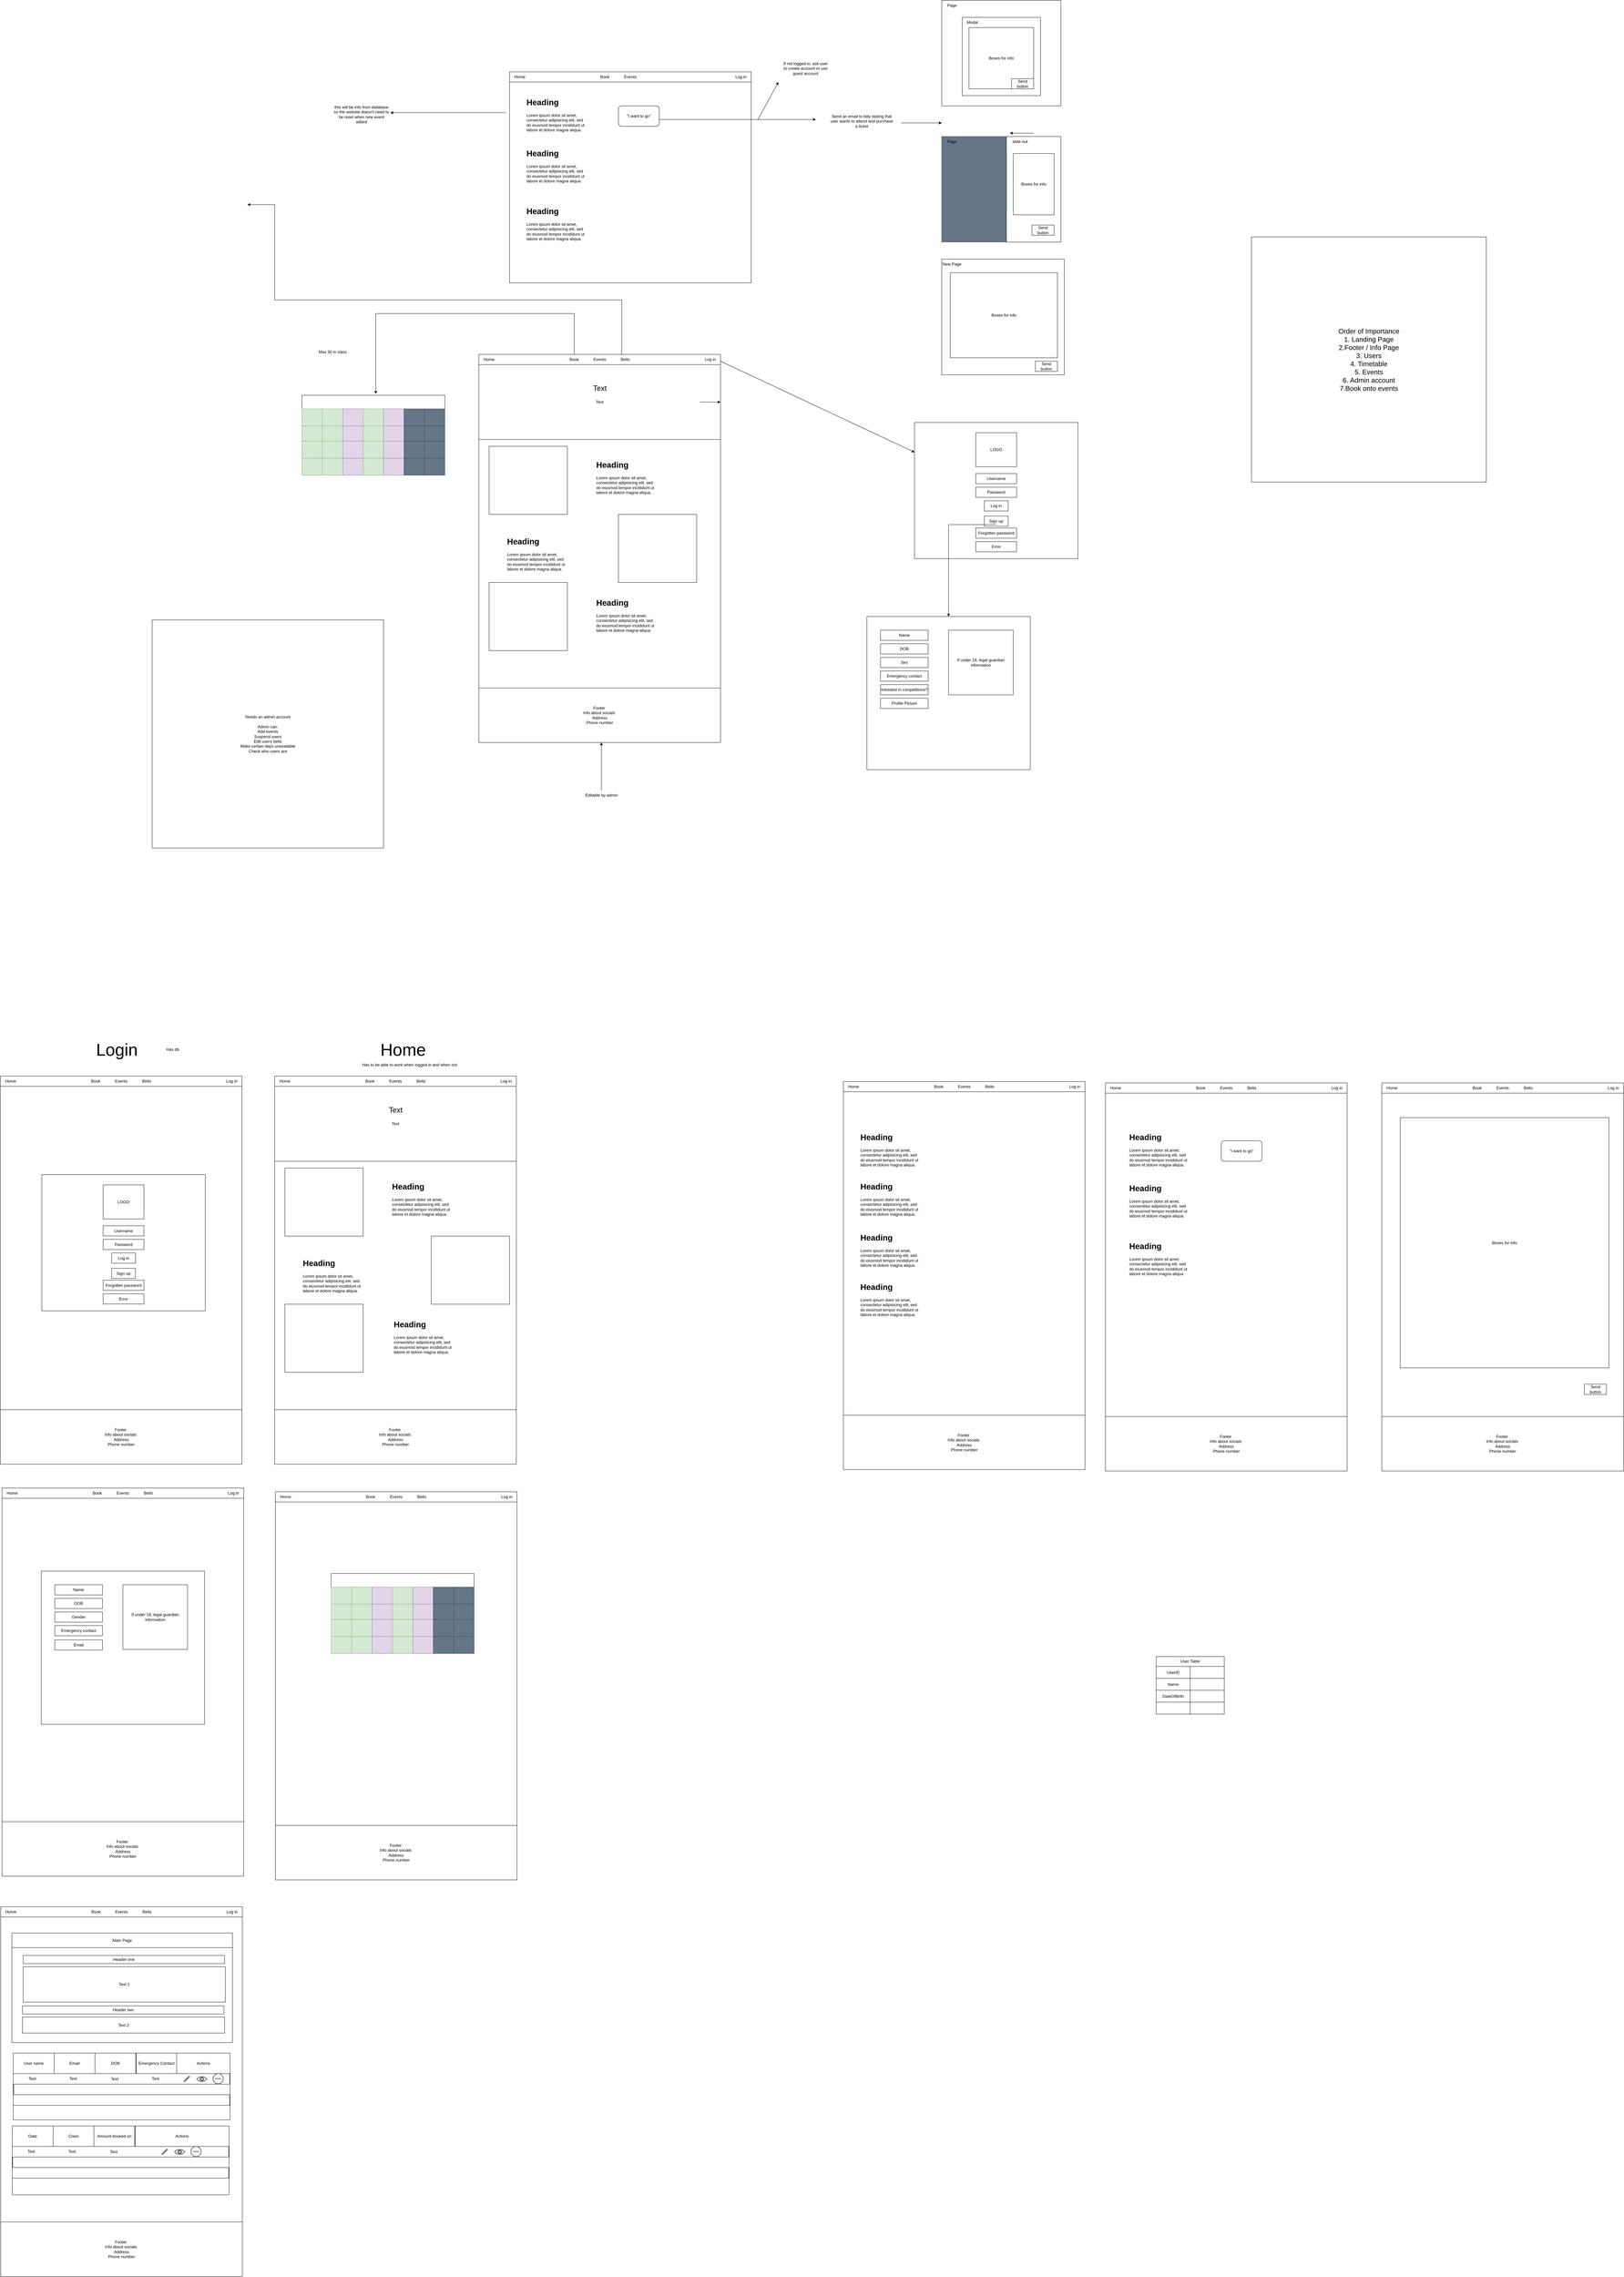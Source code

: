 <mxfile version="22.0.2" type="device">
  <diagram name="Page-1" id="lQ7-nGPQ_QzZoSz2epEf">
    <mxGraphModel dx="6020" dy="4605" grid="0" gridSize="10" guides="1" tooltips="1" connect="1" arrows="1" fold="1" page="1" pageScale="1" pageWidth="850" pageHeight="1100" math="0" shadow="0">
      <root>
        <mxCell id="0" />
        <mxCell id="1" parent="0" />
        <mxCell id="UWG1ObJigitkoP7qmnhn-1" value="" style="rounded=0;whiteSpace=wrap;html=1;" parent="1" vertex="1">
          <mxGeometry x="160" y="280" width="420" height="230" as="geometry" />
        </mxCell>
        <mxCell id="UWG1ObJigitkoP7qmnhn-2" value="" style="rounded=0;whiteSpace=wrap;html=1;" parent="1" vertex="1">
          <mxGeometry x="160" y="280" width="420" height="40" as="geometry" />
        </mxCell>
        <mxCell id="UWG1ObJigitkoP7qmnhn-3" value="" style="rounded=0;whiteSpace=wrap;html=1;fillColor=#d5e8d4;strokeColor=#82b366;" parent="1" vertex="1">
          <mxGeometry x="160" y="320" width="60" height="50" as="geometry" />
        </mxCell>
        <mxCell id="UWG1ObJigitkoP7qmnhn-5" value="" style="rounded=0;whiteSpace=wrap;html=1;fillColor=#d5e8d4;strokeColor=#82b366;" parent="1" vertex="1">
          <mxGeometry x="220" y="320" width="60" height="50" as="geometry" />
        </mxCell>
        <mxCell id="UWG1ObJigitkoP7qmnhn-6" value="" style="rounded=0;whiteSpace=wrap;html=1;fillColor=#e1d5e7;strokeColor=#9673a6;" parent="1" vertex="1">
          <mxGeometry x="280" y="320" width="60" height="50" as="geometry" />
        </mxCell>
        <mxCell id="UWG1ObJigitkoP7qmnhn-7" value="" style="rounded=0;whiteSpace=wrap;html=1;fillColor=#d5e8d4;strokeColor=#82b366;" parent="1" vertex="1">
          <mxGeometry x="340" y="320" width="60" height="50" as="geometry" />
        </mxCell>
        <mxCell id="UWG1ObJigitkoP7qmnhn-8" value="" style="rounded=0;whiteSpace=wrap;html=1;fillColor=#e1d5e7;strokeColor=#9673a6;" parent="1" vertex="1">
          <mxGeometry x="400" y="320" width="60" height="50" as="geometry" />
        </mxCell>
        <mxCell id="UWG1ObJigitkoP7qmnhn-9" value="" style="rounded=0;whiteSpace=wrap;html=1;fillColor=#647687;fontColor=#ffffff;strokeColor=#314354;" parent="1" vertex="1">
          <mxGeometry x="460" y="320" width="60" height="50" as="geometry" />
        </mxCell>
        <mxCell id="UWG1ObJigitkoP7qmnhn-10" value="" style="rounded=0;whiteSpace=wrap;html=1;fillColor=#647687;fontColor=#ffffff;strokeColor=#314354;" parent="1" vertex="1">
          <mxGeometry x="520" y="320" width="60" height="50" as="geometry" />
        </mxCell>
        <mxCell id="UWG1ObJigitkoP7qmnhn-11" value="" style="rounded=0;whiteSpace=wrap;html=1;fillColor=#d5e8d4;strokeColor=#82b366;" parent="1" vertex="1">
          <mxGeometry x="160" y="370" width="60" height="50" as="geometry" />
        </mxCell>
        <mxCell id="UWG1ObJigitkoP7qmnhn-12" value="" style="rounded=0;whiteSpace=wrap;html=1;fillColor=#d5e8d4;strokeColor=#82b366;" parent="1" vertex="1">
          <mxGeometry x="220" y="370" width="60" height="50" as="geometry" />
        </mxCell>
        <mxCell id="UWG1ObJigitkoP7qmnhn-13" value="" style="rounded=0;whiteSpace=wrap;html=1;fillColor=#e1d5e7;strokeColor=#9673a6;" parent="1" vertex="1">
          <mxGeometry x="280" y="370" width="60" height="50" as="geometry" />
        </mxCell>
        <mxCell id="UWG1ObJigitkoP7qmnhn-14" value="" style="rounded=0;whiteSpace=wrap;html=1;fillColor=#d5e8d4;strokeColor=#82b366;" parent="1" vertex="1">
          <mxGeometry x="340" y="370" width="60" height="50" as="geometry" />
        </mxCell>
        <mxCell id="UWG1ObJigitkoP7qmnhn-15" value="" style="rounded=0;whiteSpace=wrap;html=1;fillColor=#e1d5e7;strokeColor=#9673a6;" parent="1" vertex="1">
          <mxGeometry x="400" y="370" width="60" height="50" as="geometry" />
        </mxCell>
        <mxCell id="UWG1ObJigitkoP7qmnhn-16" value="" style="rounded=0;whiteSpace=wrap;html=1;fillColor=#647687;fontColor=#ffffff;strokeColor=#314354;" parent="1" vertex="1">
          <mxGeometry x="460" y="370" width="60" height="50" as="geometry" />
        </mxCell>
        <mxCell id="UWG1ObJigitkoP7qmnhn-17" value="" style="rounded=0;whiteSpace=wrap;html=1;fillColor=#647687;fontColor=#ffffff;strokeColor=#314354;" parent="1" vertex="1">
          <mxGeometry x="520" y="370" width="60" height="50" as="geometry" />
        </mxCell>
        <mxCell id="UWG1ObJigitkoP7qmnhn-18" value="" style="rounded=0;whiteSpace=wrap;html=1;fillColor=#d5e8d4;strokeColor=#82b366;" parent="1" vertex="1">
          <mxGeometry x="160" y="415" width="60" height="50" as="geometry" />
        </mxCell>
        <mxCell id="UWG1ObJigitkoP7qmnhn-19" value="" style="rounded=0;whiteSpace=wrap;html=1;fillColor=#d5e8d4;strokeColor=#82b366;" parent="1" vertex="1">
          <mxGeometry x="220" y="415" width="60" height="50" as="geometry" />
        </mxCell>
        <mxCell id="UWG1ObJigitkoP7qmnhn-20" value="" style="rounded=0;whiteSpace=wrap;html=1;fillColor=#e1d5e7;strokeColor=#9673a6;" parent="1" vertex="1">
          <mxGeometry x="280" y="415" width="60" height="50" as="geometry" />
        </mxCell>
        <mxCell id="UWG1ObJigitkoP7qmnhn-21" value="" style="rounded=0;whiteSpace=wrap;html=1;fillColor=#d5e8d4;strokeColor=#82b366;" parent="1" vertex="1">
          <mxGeometry x="340" y="415" width="60" height="50" as="geometry" />
        </mxCell>
        <mxCell id="UWG1ObJigitkoP7qmnhn-22" value="" style="rounded=0;whiteSpace=wrap;html=1;fillColor=#e1d5e7;strokeColor=#9673a6;" parent="1" vertex="1">
          <mxGeometry x="400" y="415" width="60" height="50" as="geometry" />
        </mxCell>
        <mxCell id="UWG1ObJigitkoP7qmnhn-23" value="" style="rounded=0;whiteSpace=wrap;html=1;fillColor=#647687;fontColor=#ffffff;strokeColor=#314354;" parent="1" vertex="1">
          <mxGeometry x="460" y="415" width="60" height="50" as="geometry" />
        </mxCell>
        <mxCell id="UWG1ObJigitkoP7qmnhn-24" value="" style="rounded=0;whiteSpace=wrap;html=1;fillColor=#647687;fontColor=#ffffff;strokeColor=#314354;" parent="1" vertex="1">
          <mxGeometry x="520" y="415" width="60" height="50" as="geometry" />
        </mxCell>
        <mxCell id="UWG1ObJigitkoP7qmnhn-25" value="" style="rounded=0;whiteSpace=wrap;html=1;fillColor=#d5e8d4;strokeColor=#82b366;" parent="1" vertex="1">
          <mxGeometry x="160" y="465" width="60" height="50" as="geometry" />
        </mxCell>
        <mxCell id="UWG1ObJigitkoP7qmnhn-26" value="" style="rounded=0;whiteSpace=wrap;html=1;fillColor=#d5e8d4;strokeColor=#82b366;" parent="1" vertex="1">
          <mxGeometry x="220" y="465" width="60" height="50" as="geometry" />
        </mxCell>
        <mxCell id="UWG1ObJigitkoP7qmnhn-27" value="" style="rounded=0;whiteSpace=wrap;html=1;fillColor=#e1d5e7;strokeColor=#9673a6;" parent="1" vertex="1">
          <mxGeometry x="280" y="465" width="60" height="50" as="geometry" />
        </mxCell>
        <mxCell id="UWG1ObJigitkoP7qmnhn-28" value="" style="rounded=0;whiteSpace=wrap;html=1;fillColor=#d5e8d4;strokeColor=#82b366;" parent="1" vertex="1">
          <mxGeometry x="340" y="465" width="60" height="50" as="geometry" />
        </mxCell>
        <mxCell id="UWG1ObJigitkoP7qmnhn-29" value="" style="rounded=0;whiteSpace=wrap;html=1;fillColor=#e1d5e7;strokeColor=#9673a6;" parent="1" vertex="1">
          <mxGeometry x="400" y="465" width="60" height="50" as="geometry" />
        </mxCell>
        <mxCell id="UWG1ObJigitkoP7qmnhn-30" value="" style="rounded=0;whiteSpace=wrap;html=1;fillColor=#647687;fontColor=#ffffff;strokeColor=#314354;" parent="1" vertex="1">
          <mxGeometry x="460" y="465" width="60" height="50" as="geometry" />
        </mxCell>
        <mxCell id="UWG1ObJigitkoP7qmnhn-31" value="" style="rounded=0;whiteSpace=wrap;html=1;fillColor=#647687;fontColor=#ffffff;strokeColor=#314354;" parent="1" vertex="1">
          <mxGeometry x="520" y="465" width="60" height="50" as="geometry" />
        </mxCell>
        <mxCell id="UWG1ObJigitkoP7qmnhn-40" value="Max 30 in class" style="text;html=1;align=center;verticalAlign=middle;resizable=0;points=[];autosize=1;strokeColor=none;fillColor=none;" parent="1" vertex="1">
          <mxGeometry x="195" y="138" width="110" height="30" as="geometry" />
        </mxCell>
        <mxCell id="UWG1ObJigitkoP7qmnhn-46" value="" style="rounded=0;whiteSpace=wrap;html=1;" parent="1" vertex="1">
          <mxGeometry x="680" y="160" width="710" height="980" as="geometry" />
        </mxCell>
        <mxCell id="UWG1ObJigitkoP7qmnhn-47" value="" style="rounded=0;whiteSpace=wrap;html=1;" parent="1" vertex="1">
          <mxGeometry x="680" y="160" width="710" height="30" as="geometry" />
        </mxCell>
        <mxCell id="UWG1ObJigitkoP7qmnhn-48" value="" style="rounded=0;whiteSpace=wrap;html=1;" parent="1" vertex="1">
          <mxGeometry x="680" y="190" width="710" height="220" as="geometry" />
        </mxCell>
        <mxCell id="UWG1ObJigitkoP7qmnhn-49" value="&lt;font style=&quot;font-size: 22px;&quot;&gt;Text&lt;/font&gt;" style="text;html=1;strokeColor=none;fillColor=none;align=center;verticalAlign=middle;whiteSpace=wrap;rounded=0;" parent="1" vertex="1">
          <mxGeometry x="947.5" y="230" width="175" height="60" as="geometry" />
        </mxCell>
        <mxCell id="UWG1ObJigitkoP7qmnhn-50" value="Text" style="text;html=1;strokeColor=none;fillColor=none;align=center;verticalAlign=middle;whiteSpace=wrap;rounded=0;" parent="1" vertex="1">
          <mxGeometry x="1005" y="285" width="60" height="30" as="geometry" />
        </mxCell>
        <mxCell id="UWG1ObJigitkoP7qmnhn-51" value="" style="endArrow=classic;html=1;rounded=0;" parent="1" target="UWG1ObJigitkoP7qmnhn-48" edge="1">
          <mxGeometry width="50" height="50" relative="1" as="geometry">
            <mxPoint x="1330" y="300" as="sourcePoint" />
            <mxPoint x="1380" y="250" as="targetPoint" />
          </mxGeometry>
        </mxCell>
        <mxCell id="UWG1ObJigitkoP7qmnhn-52" value="" style="rounded=0;whiteSpace=wrap;html=1;" parent="1" vertex="1">
          <mxGeometry x="710" y="430" width="230" height="200" as="geometry" />
        </mxCell>
        <mxCell id="UWG1ObJigitkoP7qmnhn-53" value="&lt;h1&gt;Heading&lt;/h1&gt;&lt;p&gt;Lorem ipsum dolor sit amet, consectetur adipisicing elit, sed do eiusmod tempor incididunt ut labore et dolore magna aliqua.&lt;/p&gt;" style="text;html=1;strokeColor=none;fillColor=none;spacing=5;spacingTop=-20;whiteSpace=wrap;overflow=hidden;rounded=0;" parent="1" vertex="1">
          <mxGeometry x="1020" y="465" width="190" height="120" as="geometry" />
        </mxCell>
        <mxCell id="UWG1ObJigitkoP7qmnhn-55" value="&lt;h1&gt;Heading&lt;/h1&gt;&lt;p&gt;Lorem ipsum dolor sit amet, consectetur adipisicing elit, sed do eiusmod tempor incididunt ut labore et dolore magna aliqua.&lt;/p&gt;" style="text;html=1;strokeColor=none;fillColor=none;spacing=5;spacingTop=-20;whiteSpace=wrap;overflow=hidden;rounded=0;" parent="1" vertex="1">
          <mxGeometry x="758" y="690" width="190" height="120" as="geometry" />
        </mxCell>
        <mxCell id="UWG1ObJigitkoP7qmnhn-56" value="" style="rounded=0;whiteSpace=wrap;html=1;" parent="1" vertex="1">
          <mxGeometry x="1090" y="630" width="230" height="200" as="geometry" />
        </mxCell>
        <mxCell id="UWG1ObJigitkoP7qmnhn-57" value="" style="rounded=0;whiteSpace=wrap;html=1;" parent="1" vertex="1">
          <mxGeometry x="710" y="830" width="230" height="200" as="geometry" />
        </mxCell>
        <mxCell id="UWG1ObJigitkoP7qmnhn-58" value="&lt;h1&gt;Heading&lt;/h1&gt;&lt;p&gt;Lorem ipsum dolor sit amet, consectetur adipisicing elit, sed do eiusmod tempor incididunt ut labore et dolore magna aliqua.&lt;/p&gt;" style="text;html=1;strokeColor=none;fillColor=none;spacing=5;spacingTop=-20;whiteSpace=wrap;overflow=hidden;rounded=0;" parent="1" vertex="1">
          <mxGeometry x="1020" y="870" width="190" height="120" as="geometry" />
        </mxCell>
        <mxCell id="UWG1ObJigitkoP7qmnhn-59" value="Home" style="text;html=1;strokeColor=none;fillColor=none;align=center;verticalAlign=middle;whiteSpace=wrap;rounded=0;" parent="1" vertex="1">
          <mxGeometry x="680" y="160" width="60" height="30" as="geometry" />
        </mxCell>
        <mxCell id="UWG1ObJigitkoP7qmnhn-60" value="Log in" style="text;html=1;strokeColor=none;fillColor=none;align=center;verticalAlign=middle;whiteSpace=wrap;rounded=0;" parent="1" vertex="1">
          <mxGeometry x="1330" y="160" width="60" height="30" as="geometry" />
        </mxCell>
        <mxCell id="UWG1ObJigitkoP7qmnhn-61" value="Book" style="text;html=1;strokeColor=none;fillColor=none;align=center;verticalAlign=middle;whiteSpace=wrap;rounded=0;" parent="1" vertex="1">
          <mxGeometry x="930" y="160" width="60" height="30" as="geometry" />
        </mxCell>
        <mxCell id="UWG1ObJigitkoP7qmnhn-62" value="" style="endArrow=classic;html=1;rounded=0;entryX=0.517;entryY=-0.1;entryDx=0;entryDy=0;entryPerimeter=0;" parent="1" target="UWG1ObJigitkoP7qmnhn-2" edge="1">
          <mxGeometry width="50" height="50" relative="1" as="geometry">
            <mxPoint x="960" y="160" as="sourcePoint" />
            <mxPoint x="1010" y="110" as="targetPoint" />
            <Array as="points">
              <mxPoint x="960" y="40" />
              <mxPoint x="377" y="40" />
            </Array>
          </mxGeometry>
        </mxCell>
        <mxCell id="UWG1ObJigitkoP7qmnhn-63" value="Events" style="text;html=1;strokeColor=none;fillColor=none;align=center;verticalAlign=middle;whiteSpace=wrap;rounded=0;" parent="1" vertex="1">
          <mxGeometry x="1005" y="160" width="60" height="30" as="geometry" />
        </mxCell>
        <mxCell id="UWG1ObJigitkoP7qmnhn-64" value="" style="rounded=0;whiteSpace=wrap;html=1;" parent="1" vertex="1">
          <mxGeometry x="770" y="-670" width="710" height="620" as="geometry" />
        </mxCell>
        <mxCell id="UWG1ObJigitkoP7qmnhn-66" value="" style="rounded=0;whiteSpace=wrap;html=1;" parent="1" vertex="1">
          <mxGeometry x="770" y="-670" width="710" height="30" as="geometry" />
        </mxCell>
        <mxCell id="UWG1ObJigitkoP7qmnhn-67" value="Home" style="text;html=1;strokeColor=none;fillColor=none;align=center;verticalAlign=middle;whiteSpace=wrap;rounded=0;" parent="1" vertex="1">
          <mxGeometry x="770" y="-670" width="60" height="30" as="geometry" />
        </mxCell>
        <mxCell id="UWG1ObJigitkoP7qmnhn-68" value="Log in" style="text;html=1;strokeColor=none;fillColor=none;align=center;verticalAlign=middle;whiteSpace=wrap;rounded=0;" parent="1" vertex="1">
          <mxGeometry x="1420" y="-670" width="60" height="30" as="geometry" />
        </mxCell>
        <mxCell id="UWG1ObJigitkoP7qmnhn-69" value="Book" style="text;html=1;strokeColor=none;fillColor=none;align=center;verticalAlign=middle;whiteSpace=wrap;rounded=0;" parent="1" vertex="1">
          <mxGeometry x="1020" y="-670" width="60" height="30" as="geometry" />
        </mxCell>
        <mxCell id="UWG1ObJigitkoP7qmnhn-70" value="Events" style="text;html=1;strokeColor=none;fillColor=none;align=center;verticalAlign=middle;whiteSpace=wrap;rounded=0;" parent="1" vertex="1">
          <mxGeometry x="1095" y="-670" width="60" height="30" as="geometry" />
        </mxCell>
        <mxCell id="UWG1ObJigitkoP7qmnhn-71" value="&lt;h1&gt;Heading&lt;/h1&gt;&lt;p&gt;Lorem ipsum dolor sit amet, consectetur adipisicing elit, sed do eiusmod tempor incididunt ut labore et dolore magna aliqua.&lt;/p&gt;" style="text;html=1;strokeColor=none;fillColor=none;spacing=5;spacingTop=-20;whiteSpace=wrap;overflow=hidden;rounded=0;" parent="1" vertex="1">
          <mxGeometry x="815" y="-600" width="190" height="120" as="geometry" />
        </mxCell>
        <mxCell id="UWG1ObJigitkoP7qmnhn-72" value="&lt;h1&gt;Heading&lt;/h1&gt;&lt;p&gt;Lorem ipsum dolor sit amet, consectetur adipisicing elit, sed do eiusmod tempor incididunt ut labore et dolore magna aliqua.&lt;/p&gt;" style="text;html=1;strokeColor=none;fillColor=none;spacing=5;spacingTop=-20;whiteSpace=wrap;overflow=hidden;rounded=0;" parent="1" vertex="1">
          <mxGeometry x="815" y="-450" width="190" height="120" as="geometry" />
        </mxCell>
        <mxCell id="UWG1ObJigitkoP7qmnhn-73" value="&lt;h1&gt;Heading&lt;/h1&gt;&lt;p&gt;Lorem ipsum dolor sit amet, consectetur adipisicing elit, sed do eiusmod tempor incididunt ut labore et dolore magna aliqua.&lt;/p&gt;" style="text;html=1;strokeColor=none;fillColor=none;spacing=5;spacingTop=-20;whiteSpace=wrap;overflow=hidden;rounded=0;" parent="1" vertex="1">
          <mxGeometry x="815" y="-280" width="190" height="120" as="geometry" />
        </mxCell>
        <mxCell id="UWG1ObJigitkoP7qmnhn-74" value="&quot;I want to go&quot;" style="rounded=1;whiteSpace=wrap;html=1;" parent="1" vertex="1">
          <mxGeometry x="1090" y="-570" width="120" height="60" as="geometry" />
        </mxCell>
        <mxCell id="UWG1ObJigitkoP7qmnhn-75" value="" style="endArrow=classic;html=1;rounded=0;" parent="1" edge="1">
          <mxGeometry width="50" height="50" relative="1" as="geometry">
            <mxPoint x="1210" y="-530" as="sourcePoint" />
            <mxPoint x="1670" y="-530" as="targetPoint" />
          </mxGeometry>
        </mxCell>
        <mxCell id="UWG1ObJigitkoP7qmnhn-76" value="Send an email to billy stating that user wants to attend and purchase a ticket" style="text;html=1;strokeColor=none;fillColor=none;align=center;verticalAlign=middle;whiteSpace=wrap;rounded=0;" parent="1" vertex="1">
          <mxGeometry x="1710" y="-570" width="190" height="90" as="geometry" />
        </mxCell>
        <mxCell id="UWG1ObJigitkoP7qmnhn-77" value="" style="endArrow=classic;html=1;rounded=0;" parent="1" edge="1">
          <mxGeometry width="50" height="50" relative="1" as="geometry">
            <mxPoint x="1500" y="-530" as="sourcePoint" />
            <mxPoint x="1560" y="-640" as="targetPoint" />
          </mxGeometry>
        </mxCell>
        <mxCell id="UWG1ObJigitkoP7qmnhn-78" value="If not logged in, ask user to create account or use guest account" style="text;html=1;strokeColor=none;fillColor=none;align=center;verticalAlign=middle;whiteSpace=wrap;rounded=0;" parent="1" vertex="1">
          <mxGeometry x="1570" y="-730" width="140" height="100" as="geometry" />
        </mxCell>
        <mxCell id="UWG1ObJigitkoP7qmnhn-79" value="" style="endArrow=classic;html=1;rounded=0;" parent="1" edge="1">
          <mxGeometry width="50" height="50" relative="1" as="geometry">
            <mxPoint x="1920" y="-520" as="sourcePoint" />
            <mxPoint x="2040" y="-520" as="targetPoint" />
          </mxGeometry>
        </mxCell>
        <mxCell id="UWG1ObJigitkoP7qmnhn-80" value="" style="endArrow=classic;html=1;rounded=0;" parent="1" edge="1">
          <mxGeometry width="50" height="50" relative="1" as="geometry">
            <mxPoint x="760" y="-550" as="sourcePoint" />
            <mxPoint x="420" y="-550" as="targetPoint" />
          </mxGeometry>
        </mxCell>
        <mxCell id="UWG1ObJigitkoP7qmnhn-81" value="&lt;br&gt;this will be info from database so the website doesn&#39;t need to be reset when new event added" style="text;html=1;strokeColor=none;fillColor=none;align=center;verticalAlign=middle;whiteSpace=wrap;rounded=0;" parent="1" vertex="1">
          <mxGeometry x="250" y="-600" width="170" height="95" as="geometry" />
        </mxCell>
        <mxCell id="UWG1ObJigitkoP7qmnhn-82" value="" style="rounded=0;whiteSpace=wrap;html=1;" parent="1" vertex="1">
          <mxGeometry x="2040" y="-880" width="350" height="310" as="geometry" />
        </mxCell>
        <mxCell id="UWG1ObJigitkoP7qmnhn-83" value="Page" style="text;html=1;strokeColor=none;fillColor=none;align=center;verticalAlign=middle;whiteSpace=wrap;rounded=0;" parent="1" vertex="1">
          <mxGeometry x="2040" y="-880" width="60" height="30" as="geometry" />
        </mxCell>
        <mxCell id="UWG1ObJigitkoP7qmnhn-84" value="" style="rounded=0;whiteSpace=wrap;html=1;" parent="1" vertex="1">
          <mxGeometry x="2100" y="-830" width="230" height="230" as="geometry" />
        </mxCell>
        <mxCell id="UWG1ObJigitkoP7qmnhn-85" value="Modal" style="text;html=1;strokeColor=none;fillColor=none;align=center;verticalAlign=middle;whiteSpace=wrap;rounded=0;" parent="1" vertex="1">
          <mxGeometry x="2100" y="-830" width="60" height="30" as="geometry" />
        </mxCell>
        <mxCell id="UWG1ObJigitkoP7qmnhn-86" value="Boxes for info" style="rounded=0;whiteSpace=wrap;html=1;" parent="1" vertex="1">
          <mxGeometry x="2120" y="-800" width="190" height="180" as="geometry" />
        </mxCell>
        <mxCell id="UWG1ObJigitkoP7qmnhn-87" value="Send button" style="rounded=0;whiteSpace=wrap;html=1;" parent="1" vertex="1">
          <mxGeometry x="2245" y="-650" width="65" height="30" as="geometry" />
        </mxCell>
        <mxCell id="UWG1ObJigitkoP7qmnhn-94" value="" style="rounded=0;whiteSpace=wrap;html=1;fillColor=#647687;strokeColor=#314354;fontColor=#ffffff;" parent="1" vertex="1">
          <mxGeometry x="2040" y="-480" width="350" height="310" as="geometry" />
        </mxCell>
        <mxCell id="UWG1ObJigitkoP7qmnhn-95" value="Page" style="text;html=1;strokeColor=none;fillColor=none;align=center;verticalAlign=middle;whiteSpace=wrap;rounded=0;" parent="1" vertex="1">
          <mxGeometry x="2040" y="-480" width="60" height="30" as="geometry" />
        </mxCell>
        <mxCell id="UWG1ObJigitkoP7qmnhn-96" value="" style="rounded=0;whiteSpace=wrap;html=1;" parent="1" vertex="1">
          <mxGeometry x="2230" y="-480" width="160" height="310" as="geometry" />
        </mxCell>
        <mxCell id="UWG1ObJigitkoP7qmnhn-97" value="slide out" style="text;html=1;strokeColor=none;fillColor=none;align=center;verticalAlign=middle;whiteSpace=wrap;rounded=0;" parent="1" vertex="1">
          <mxGeometry x="2240" y="-480" width="60" height="30" as="geometry" />
        </mxCell>
        <mxCell id="UWG1ObJigitkoP7qmnhn-98" value="Boxes for info" style="rounded=0;whiteSpace=wrap;html=1;" parent="1" vertex="1">
          <mxGeometry x="2250" y="-430" width="120" height="180" as="geometry" />
        </mxCell>
        <mxCell id="UWG1ObJigitkoP7qmnhn-99" value="Send button" style="rounded=0;whiteSpace=wrap;html=1;" parent="1" vertex="1">
          <mxGeometry x="2305" y="-220" width="65" height="30" as="geometry" />
        </mxCell>
        <mxCell id="UWG1ObJigitkoP7qmnhn-102" value="" style="endArrow=classic;html=1;rounded=0;entryX=0;entryY=0.19;entryDx=0;entryDy=0;entryPerimeter=0;" parent="1" edge="1">
          <mxGeometry width="50" height="50" relative="1" as="geometry">
            <mxPoint x="2310" y="-489.9" as="sourcePoint" />
            <mxPoint x="2240" y="-490.0" as="targetPoint" />
          </mxGeometry>
        </mxCell>
        <mxCell id="UWG1ObJigitkoP7qmnhn-103" value="" style="rounded=0;whiteSpace=wrap;html=1;" parent="1" vertex="1">
          <mxGeometry x="2040" y="-120" width="360" height="340" as="geometry" />
        </mxCell>
        <mxCell id="UWG1ObJigitkoP7qmnhn-104" value="New Page" style="text;html=1;strokeColor=none;fillColor=none;align=center;verticalAlign=middle;whiteSpace=wrap;rounded=0;" parent="1" vertex="1">
          <mxGeometry x="2040" y="-120" width="60" height="30" as="geometry" />
        </mxCell>
        <mxCell id="UWG1ObJigitkoP7qmnhn-106" value="Boxes for info" style="rounded=0;whiteSpace=wrap;html=1;" parent="1" vertex="1">
          <mxGeometry x="2065" y="-80" width="315" height="250" as="geometry" />
        </mxCell>
        <mxCell id="UWG1ObJigitkoP7qmnhn-107" value="Send button" style="rounded=0;whiteSpace=wrap;html=1;" parent="1" vertex="1">
          <mxGeometry x="2315" y="180" width="65" height="30" as="geometry" />
        </mxCell>
        <mxCell id="UWG1ObJigitkoP7qmnhn-108" value="" style="rounded=0;whiteSpace=wrap;html=1;" parent="1" vertex="1">
          <mxGeometry x="1960" y="360" width="480" height="400" as="geometry" />
        </mxCell>
        <mxCell id="UWG1ObJigitkoP7qmnhn-110" value="LOGO" style="rounded=0;whiteSpace=wrap;html=1;" parent="1" vertex="1">
          <mxGeometry x="2140" y="390" width="120" height="100" as="geometry" />
        </mxCell>
        <mxCell id="UWG1ObJigitkoP7qmnhn-111" value="Username" style="rounded=0;whiteSpace=wrap;html=1;" parent="1" vertex="1">
          <mxGeometry x="2140" y="510" width="120" height="30" as="geometry" />
        </mxCell>
        <mxCell id="UWG1ObJigitkoP7qmnhn-112" value="Password" style="rounded=0;whiteSpace=wrap;html=1;" parent="1" vertex="1">
          <mxGeometry x="2140" y="550" width="120" height="30" as="geometry" />
        </mxCell>
        <mxCell id="UWG1ObJigitkoP7qmnhn-113" value="Log in" style="rounded=0;whiteSpace=wrap;html=1;" parent="1" vertex="1">
          <mxGeometry x="2165" y="590" width="70" height="30" as="geometry" />
        </mxCell>
        <mxCell id="UWG1ObJigitkoP7qmnhn-114" value="Error" style="rounded=0;whiteSpace=wrap;html=1;" parent="1" vertex="1">
          <mxGeometry x="2140" y="710" width="120" height="30" as="geometry" />
        </mxCell>
        <mxCell id="UWG1ObJigitkoP7qmnhn-115" value="Forgotten password" style="rounded=0;whiteSpace=wrap;html=1;" parent="1" vertex="1">
          <mxGeometry x="2140" y="670" width="120" height="30" as="geometry" />
        </mxCell>
        <mxCell id="UWG1ObJigitkoP7qmnhn-117" value="Sign up" style="rounded=0;whiteSpace=wrap;html=1;" parent="1" vertex="1">
          <mxGeometry x="2165" y="635" width="70" height="30" as="geometry" />
        </mxCell>
        <mxCell id="UWG1ObJigitkoP7qmnhn-118" value="" style="endArrow=classic;html=1;rounded=0;" parent="1" target="UWG1ObJigitkoP7qmnhn-108" edge="1">
          <mxGeometry width="50" height="50" relative="1" as="geometry">
            <mxPoint x="1390" y="180" as="sourcePoint" />
            <mxPoint x="1440" y="130" as="targetPoint" />
          </mxGeometry>
        </mxCell>
        <mxCell id="UWG1ObJigitkoP7qmnhn-119" value="" style="rounded=0;whiteSpace=wrap;html=1;" parent="1" vertex="1">
          <mxGeometry x="1820" y="930" width="480" height="450" as="geometry" />
        </mxCell>
        <mxCell id="UWG1ObJigitkoP7qmnhn-120" value="" style="endArrow=classic;html=1;rounded=0;" parent="1" target="UWG1ObJigitkoP7qmnhn-119" edge="1">
          <mxGeometry width="50" height="50" relative="1" as="geometry">
            <mxPoint x="2200" y="660" as="sourcePoint" />
            <mxPoint x="2250" y="610" as="targetPoint" />
            <Array as="points">
              <mxPoint x="2060" y="660" />
              <mxPoint x="2060" y="830" />
            </Array>
          </mxGeometry>
        </mxCell>
        <mxCell id="UWG1ObJigitkoP7qmnhn-122" value="Name" style="rounded=0;whiteSpace=wrap;html=1;" parent="1" vertex="1">
          <mxGeometry x="1860" y="970" width="140" height="30" as="geometry" />
        </mxCell>
        <mxCell id="UWG1ObJigitkoP7qmnhn-123" value="DOB" style="rounded=0;whiteSpace=wrap;html=1;" parent="1" vertex="1">
          <mxGeometry x="1860" y="1010" width="140" height="30" as="geometry" />
        </mxCell>
        <mxCell id="UWG1ObJigitkoP7qmnhn-125" value="Sex" style="rounded=0;whiteSpace=wrap;html=1;" parent="1" vertex="1">
          <mxGeometry x="1860" y="1050" width="140" height="30" as="geometry" />
        </mxCell>
        <mxCell id="UWG1ObJigitkoP7qmnhn-130" value="Belts" style="text;html=1;strokeColor=none;fillColor=none;align=center;verticalAlign=middle;whiteSpace=wrap;rounded=0;" parent="1" vertex="1">
          <mxGeometry x="1080" y="160" width="60" height="30" as="geometry" />
        </mxCell>
        <mxCell id="UWG1ObJigitkoP7qmnhn-131" value="" style="endArrow=classic;html=1;rounded=0;" parent="1" edge="1">
          <mxGeometry width="50" height="50" relative="1" as="geometry">
            <mxPoint x="1100" y="160" as="sourcePoint" />
            <mxPoint y="-280" as="targetPoint" />
            <Array as="points">
              <mxPoint x="1100" />
              <mxPoint x="80" />
              <mxPoint x="80" y="-280" />
            </Array>
          </mxGeometry>
        </mxCell>
        <mxCell id="UWG1ObJigitkoP7qmnhn-137" value="Emergency contact" style="rounded=0;whiteSpace=wrap;html=1;" parent="1" vertex="1">
          <mxGeometry x="1860" y="1090" width="140" height="30" as="geometry" />
        </mxCell>
        <mxCell id="UWG1ObJigitkoP7qmnhn-138" value="Intrested in competitions?" style="rounded=0;whiteSpace=wrap;html=1;" parent="1" vertex="1">
          <mxGeometry x="1860" y="1130" width="140" height="30" as="geometry" />
        </mxCell>
        <mxCell id="UWG1ObJigitkoP7qmnhn-139" value="If under 18, legal guardian information" style="rounded=0;whiteSpace=wrap;html=1;" parent="1" vertex="1">
          <mxGeometry x="2060" y="970" width="190" height="190" as="geometry" />
        </mxCell>
        <mxCell id="UWG1ObJigitkoP7qmnhn-140" value="Needs an admin account&lt;br&gt;&lt;br&gt;Admin can:&lt;br&gt;Add events&lt;br&gt;Suspend users&lt;br&gt;Edit users belts&lt;br&gt;Make certain days unavailable&lt;br&gt;Check who users are" style="rounded=0;whiteSpace=wrap;html=1;" parent="1" vertex="1">
          <mxGeometry x="-280" y="940" width="680" height="670" as="geometry" />
        </mxCell>
        <mxCell id="UWG1ObJigitkoP7qmnhn-143" value="Footer&amp;nbsp;&lt;br&gt;Info about socials&amp;nbsp;&lt;br&gt;Address&lt;br&gt;Phone number" style="rounded=0;whiteSpace=wrap;html=1;" parent="1" vertex="1">
          <mxGeometry x="680" y="1140" width="710" height="160" as="geometry" />
        </mxCell>
        <mxCell id="UWG1ObJigitkoP7qmnhn-144" value="" style="endArrow=classic;html=1;rounded=0;" parent="1" edge="1">
          <mxGeometry width="50" height="50" relative="1" as="geometry">
            <mxPoint x="1040" y="1440" as="sourcePoint" />
            <mxPoint x="1040" y="1300" as="targetPoint" />
          </mxGeometry>
        </mxCell>
        <mxCell id="UWG1ObJigitkoP7qmnhn-145" value="Editable by admin" style="text;html=1;align=center;verticalAlign=middle;resizable=0;points=[];autosize=1;strokeColor=none;fillColor=none;" parent="1" vertex="1">
          <mxGeometry x="980" y="1440" width="120" height="30" as="geometry" />
        </mxCell>
        <mxCell id="UWG1ObJigitkoP7qmnhn-146" value="Profile Picture" style="rounded=0;whiteSpace=wrap;html=1;" parent="1" vertex="1">
          <mxGeometry x="1860" y="1170" width="140" height="30" as="geometry" />
        </mxCell>
        <mxCell id="UWG1ObJigitkoP7qmnhn-147" value="&lt;font style=&quot;font-size: 20px;&quot;&gt;Order of Importance&lt;br&gt;1. Landing Page&lt;br&gt;2.Footer / Info Page&lt;br&gt;3. Users&lt;br&gt;4. Timetable&lt;br&gt;5. Events&lt;br&gt;6. Admin account&lt;br&gt;7.Book onto events&lt;br&gt;&lt;/font&gt;" style="rounded=0;whiteSpace=wrap;html=1;" parent="1" vertex="1">
          <mxGeometry x="2950" y="-185" width="690" height="720" as="geometry" />
        </mxCell>
        <mxCell id="3HWWGtnz7zM7r_G1h77N-2" value="" style="rounded=0;whiteSpace=wrap;html=1;" parent="1" vertex="1">
          <mxGeometry x="80" y="2280" width="710" height="980" as="geometry" />
        </mxCell>
        <mxCell id="3HWWGtnz7zM7r_G1h77N-3" value="" style="rounded=0;whiteSpace=wrap;html=1;" parent="1" vertex="1">
          <mxGeometry x="80" y="2280" width="710" height="30" as="geometry" />
        </mxCell>
        <mxCell id="3HWWGtnz7zM7r_G1h77N-4" value="" style="rounded=0;whiteSpace=wrap;html=1;" parent="1" vertex="1">
          <mxGeometry x="80" y="2310" width="710" height="220" as="geometry" />
        </mxCell>
        <mxCell id="3HWWGtnz7zM7r_G1h77N-5" value="&lt;font style=&quot;font-size: 22px;&quot;&gt;Text&lt;/font&gt;" style="text;html=1;strokeColor=none;fillColor=none;align=center;verticalAlign=middle;whiteSpace=wrap;rounded=0;" parent="1" vertex="1">
          <mxGeometry x="347.5" y="2350" width="175" height="60" as="geometry" />
        </mxCell>
        <mxCell id="3HWWGtnz7zM7r_G1h77N-6" value="Text" style="text;html=1;strokeColor=none;fillColor=none;align=center;verticalAlign=middle;whiteSpace=wrap;rounded=0;" parent="1" vertex="1">
          <mxGeometry x="405" y="2405" width="60" height="30" as="geometry" />
        </mxCell>
        <mxCell id="3HWWGtnz7zM7r_G1h77N-8" value="" style="rounded=0;whiteSpace=wrap;html=1;" parent="1" vertex="1">
          <mxGeometry x="110" y="2550" width="230" height="200" as="geometry" />
        </mxCell>
        <mxCell id="3HWWGtnz7zM7r_G1h77N-9" value="&lt;h1&gt;Heading&lt;/h1&gt;&lt;p&gt;Lorem ipsum dolor sit amet, consectetur adipisicing elit, sed do eiusmod tempor incididunt ut labore et dolore magna aliqua.&lt;/p&gt;" style="text;html=1;strokeColor=none;fillColor=none;spacing=5;spacingTop=-20;whiteSpace=wrap;overflow=hidden;rounded=0;" parent="1" vertex="1">
          <mxGeometry x="420" y="2585" width="190" height="120" as="geometry" />
        </mxCell>
        <mxCell id="3HWWGtnz7zM7r_G1h77N-10" value="&lt;h1&gt;Heading&lt;/h1&gt;&lt;p&gt;Lorem ipsum dolor sit amet, consectetur adipisicing elit, sed do eiusmod tempor incididunt ut labore et dolore magna aliqua.&lt;/p&gt;" style="text;html=1;strokeColor=none;fillColor=none;spacing=5;spacingTop=-20;whiteSpace=wrap;overflow=hidden;rounded=0;" parent="1" vertex="1">
          <mxGeometry x="158" y="2810" width="190" height="120" as="geometry" />
        </mxCell>
        <mxCell id="3HWWGtnz7zM7r_G1h77N-11" value="" style="rounded=0;whiteSpace=wrap;html=1;" parent="1" vertex="1">
          <mxGeometry x="540" y="2750" width="230" height="200" as="geometry" />
        </mxCell>
        <mxCell id="3HWWGtnz7zM7r_G1h77N-12" value="" style="rounded=0;whiteSpace=wrap;html=1;" parent="1" vertex="1">
          <mxGeometry x="110" y="2950" width="230" height="200" as="geometry" />
        </mxCell>
        <mxCell id="3HWWGtnz7zM7r_G1h77N-13" value="&lt;h1&gt;Heading&lt;/h1&gt;&lt;p&gt;Lorem ipsum dolor sit amet, consectetur adipisicing elit, sed do eiusmod tempor incididunt ut labore et dolore magna aliqua.&lt;/p&gt;" style="text;html=1;strokeColor=none;fillColor=none;spacing=5;spacingTop=-20;whiteSpace=wrap;overflow=hidden;rounded=0;" parent="1" vertex="1">
          <mxGeometry x="425" y="2990" width="190" height="120" as="geometry" />
        </mxCell>
        <mxCell id="3HWWGtnz7zM7r_G1h77N-14" value="Home" style="text;html=1;strokeColor=none;fillColor=none;align=center;verticalAlign=middle;whiteSpace=wrap;rounded=0;" parent="1" vertex="1">
          <mxGeometry x="80" y="2280" width="60" height="30" as="geometry" />
        </mxCell>
        <mxCell id="3HWWGtnz7zM7r_G1h77N-15" value="Log in" style="text;html=1;strokeColor=none;fillColor=none;align=center;verticalAlign=middle;whiteSpace=wrap;rounded=0;" parent="1" vertex="1">
          <mxGeometry x="730" y="2280" width="60" height="30" as="geometry" />
        </mxCell>
        <mxCell id="3HWWGtnz7zM7r_G1h77N-16" value="Book" style="text;html=1;strokeColor=none;fillColor=none;align=center;verticalAlign=middle;whiteSpace=wrap;rounded=0;" parent="1" vertex="1">
          <mxGeometry x="330" y="2280" width="60" height="30" as="geometry" />
        </mxCell>
        <mxCell id="3HWWGtnz7zM7r_G1h77N-17" value="Events" style="text;html=1;strokeColor=none;fillColor=none;align=center;verticalAlign=middle;whiteSpace=wrap;rounded=0;" parent="1" vertex="1">
          <mxGeometry x="405" y="2280" width="60" height="30" as="geometry" />
        </mxCell>
        <mxCell id="3HWWGtnz7zM7r_G1h77N-18" value="Belts" style="text;html=1;strokeColor=none;fillColor=none;align=center;verticalAlign=middle;whiteSpace=wrap;rounded=0;" parent="1" vertex="1">
          <mxGeometry x="480" y="2280" width="60" height="30" as="geometry" />
        </mxCell>
        <mxCell id="3HWWGtnz7zM7r_G1h77N-19" value="Footer&amp;nbsp;&lt;br&gt;Info about socials&amp;nbsp;&lt;br&gt;Address&lt;br&gt;Phone number" style="rounded=0;whiteSpace=wrap;html=1;" parent="1" vertex="1">
          <mxGeometry x="80" y="3260" width="710" height="160" as="geometry" />
        </mxCell>
        <mxCell id="3HWWGtnz7zM7r_G1h77N-20" value="" style="rounded=0;whiteSpace=wrap;html=1;" parent="1" vertex="1">
          <mxGeometry x="82" y="3501" width="710" height="980" as="geometry" />
        </mxCell>
        <mxCell id="3HWWGtnz7zM7r_G1h77N-21" value="" style="rounded=0;whiteSpace=wrap;html=1;" parent="1" vertex="1">
          <mxGeometry x="82" y="3501" width="710" height="30" as="geometry" />
        </mxCell>
        <mxCell id="3HWWGtnz7zM7r_G1h77N-31" value="Home" style="text;html=1;strokeColor=none;fillColor=none;align=center;verticalAlign=middle;whiteSpace=wrap;rounded=0;" parent="1" vertex="1">
          <mxGeometry x="82" y="3501" width="60" height="30" as="geometry" />
        </mxCell>
        <mxCell id="3HWWGtnz7zM7r_G1h77N-32" value="Log in" style="text;html=1;strokeColor=none;fillColor=none;align=center;verticalAlign=middle;whiteSpace=wrap;rounded=0;" parent="1" vertex="1">
          <mxGeometry x="732" y="3501" width="60" height="30" as="geometry" />
        </mxCell>
        <mxCell id="3HWWGtnz7zM7r_G1h77N-33" value="Book" style="text;html=1;strokeColor=none;fillColor=none;align=center;verticalAlign=middle;whiteSpace=wrap;rounded=0;" parent="1" vertex="1">
          <mxGeometry x="332" y="3501" width="60" height="30" as="geometry" />
        </mxCell>
        <mxCell id="3HWWGtnz7zM7r_G1h77N-34" value="Events" style="text;html=1;strokeColor=none;fillColor=none;align=center;verticalAlign=middle;whiteSpace=wrap;rounded=0;" parent="1" vertex="1">
          <mxGeometry x="407" y="3501" width="60" height="30" as="geometry" />
        </mxCell>
        <mxCell id="3HWWGtnz7zM7r_G1h77N-35" value="Belts" style="text;html=1;strokeColor=none;fillColor=none;align=center;verticalAlign=middle;whiteSpace=wrap;rounded=0;" parent="1" vertex="1">
          <mxGeometry x="482" y="3501" width="60" height="30" as="geometry" />
        </mxCell>
        <mxCell id="3HWWGtnz7zM7r_G1h77N-36" value="Footer&amp;nbsp;&lt;br&gt;Info about socials&amp;nbsp;&lt;br&gt;Address&lt;br&gt;Phone number" style="rounded=0;whiteSpace=wrap;html=1;" parent="1" vertex="1">
          <mxGeometry x="82" y="4481" width="710" height="160" as="geometry" />
        </mxCell>
        <mxCell id="3HWWGtnz7zM7r_G1h77N-67" value="" style="rounded=0;whiteSpace=wrap;html=1;" parent="1" vertex="1">
          <mxGeometry x="246" y="3741" width="420" height="230" as="geometry" />
        </mxCell>
        <mxCell id="3HWWGtnz7zM7r_G1h77N-68" value="" style="rounded=0;whiteSpace=wrap;html=1;" parent="1" vertex="1">
          <mxGeometry x="246" y="3741" width="420" height="40" as="geometry" />
        </mxCell>
        <mxCell id="3HWWGtnz7zM7r_G1h77N-69" value="" style="rounded=0;whiteSpace=wrap;html=1;fillColor=#d5e8d4;strokeColor=#82b366;" parent="1" vertex="1">
          <mxGeometry x="246" y="3781" width="60" height="50" as="geometry" />
        </mxCell>
        <mxCell id="3HWWGtnz7zM7r_G1h77N-70" value="" style="rounded=0;whiteSpace=wrap;html=1;fillColor=#d5e8d4;strokeColor=#82b366;" parent="1" vertex="1">
          <mxGeometry x="306" y="3781" width="60" height="50" as="geometry" />
        </mxCell>
        <mxCell id="3HWWGtnz7zM7r_G1h77N-71" value="" style="rounded=0;whiteSpace=wrap;html=1;fillColor=#e1d5e7;strokeColor=#9673a6;" parent="1" vertex="1">
          <mxGeometry x="366" y="3781" width="60" height="50" as="geometry" />
        </mxCell>
        <mxCell id="3HWWGtnz7zM7r_G1h77N-72" value="" style="rounded=0;whiteSpace=wrap;html=1;fillColor=#d5e8d4;strokeColor=#82b366;" parent="1" vertex="1">
          <mxGeometry x="426" y="3781" width="60" height="50" as="geometry" />
        </mxCell>
        <mxCell id="3HWWGtnz7zM7r_G1h77N-73" value="" style="rounded=0;whiteSpace=wrap;html=1;fillColor=#e1d5e7;strokeColor=#9673a6;" parent="1" vertex="1">
          <mxGeometry x="486" y="3781" width="60" height="50" as="geometry" />
        </mxCell>
        <mxCell id="3HWWGtnz7zM7r_G1h77N-74" value="" style="rounded=0;whiteSpace=wrap;html=1;fillColor=#647687;fontColor=#ffffff;strokeColor=#314354;" parent="1" vertex="1">
          <mxGeometry x="546" y="3781" width="60" height="50" as="geometry" />
        </mxCell>
        <mxCell id="3HWWGtnz7zM7r_G1h77N-75" value="" style="rounded=0;whiteSpace=wrap;html=1;fillColor=#647687;fontColor=#ffffff;strokeColor=#314354;" parent="1" vertex="1">
          <mxGeometry x="606" y="3781" width="60" height="50" as="geometry" />
        </mxCell>
        <mxCell id="3HWWGtnz7zM7r_G1h77N-76" value="" style="rounded=0;whiteSpace=wrap;html=1;fillColor=#d5e8d4;strokeColor=#82b366;" parent="1" vertex="1">
          <mxGeometry x="246" y="3831" width="60" height="50" as="geometry" />
        </mxCell>
        <mxCell id="3HWWGtnz7zM7r_G1h77N-77" value="" style="rounded=0;whiteSpace=wrap;html=1;fillColor=#d5e8d4;strokeColor=#82b366;" parent="1" vertex="1">
          <mxGeometry x="306" y="3831" width="60" height="50" as="geometry" />
        </mxCell>
        <mxCell id="3HWWGtnz7zM7r_G1h77N-78" value="" style="rounded=0;whiteSpace=wrap;html=1;fillColor=#e1d5e7;strokeColor=#9673a6;" parent="1" vertex="1">
          <mxGeometry x="366" y="3831" width="60" height="50" as="geometry" />
        </mxCell>
        <mxCell id="3HWWGtnz7zM7r_G1h77N-79" value="" style="rounded=0;whiteSpace=wrap;html=1;fillColor=#d5e8d4;strokeColor=#82b366;" parent="1" vertex="1">
          <mxGeometry x="426" y="3831" width="60" height="50" as="geometry" />
        </mxCell>
        <mxCell id="3HWWGtnz7zM7r_G1h77N-80" value="" style="rounded=0;whiteSpace=wrap;html=1;fillColor=#e1d5e7;strokeColor=#9673a6;" parent="1" vertex="1">
          <mxGeometry x="486" y="3831" width="60" height="50" as="geometry" />
        </mxCell>
        <mxCell id="3HWWGtnz7zM7r_G1h77N-81" value="" style="rounded=0;whiteSpace=wrap;html=1;fillColor=#647687;fontColor=#ffffff;strokeColor=#314354;" parent="1" vertex="1">
          <mxGeometry x="546" y="3831" width="60" height="50" as="geometry" />
        </mxCell>
        <mxCell id="3HWWGtnz7zM7r_G1h77N-82" value="" style="rounded=0;whiteSpace=wrap;html=1;fillColor=#647687;fontColor=#ffffff;strokeColor=#314354;" parent="1" vertex="1">
          <mxGeometry x="606" y="3831" width="60" height="50" as="geometry" />
        </mxCell>
        <mxCell id="3HWWGtnz7zM7r_G1h77N-83" value="" style="rounded=0;whiteSpace=wrap;html=1;fillColor=#d5e8d4;strokeColor=#82b366;" parent="1" vertex="1">
          <mxGeometry x="246" y="3876" width="60" height="50" as="geometry" />
        </mxCell>
        <mxCell id="3HWWGtnz7zM7r_G1h77N-84" value="" style="rounded=0;whiteSpace=wrap;html=1;fillColor=#d5e8d4;strokeColor=#82b366;" parent="1" vertex="1">
          <mxGeometry x="306" y="3876" width="60" height="50" as="geometry" />
        </mxCell>
        <mxCell id="3HWWGtnz7zM7r_G1h77N-85" value="" style="rounded=0;whiteSpace=wrap;html=1;fillColor=#e1d5e7;strokeColor=#9673a6;" parent="1" vertex="1">
          <mxGeometry x="366" y="3876" width="60" height="50" as="geometry" />
        </mxCell>
        <mxCell id="3HWWGtnz7zM7r_G1h77N-86" value="" style="rounded=0;whiteSpace=wrap;html=1;fillColor=#d5e8d4;strokeColor=#82b366;" parent="1" vertex="1">
          <mxGeometry x="426" y="3876" width="60" height="50" as="geometry" />
        </mxCell>
        <mxCell id="3HWWGtnz7zM7r_G1h77N-87" value="" style="rounded=0;whiteSpace=wrap;html=1;fillColor=#e1d5e7;strokeColor=#9673a6;" parent="1" vertex="1">
          <mxGeometry x="486" y="3876" width="60" height="50" as="geometry" />
        </mxCell>
        <mxCell id="3HWWGtnz7zM7r_G1h77N-88" value="" style="rounded=0;whiteSpace=wrap;html=1;fillColor=#647687;fontColor=#ffffff;strokeColor=#314354;" parent="1" vertex="1">
          <mxGeometry x="546" y="3876" width="60" height="50" as="geometry" />
        </mxCell>
        <mxCell id="3HWWGtnz7zM7r_G1h77N-89" value="" style="rounded=0;whiteSpace=wrap;html=1;fillColor=#647687;fontColor=#ffffff;strokeColor=#314354;" parent="1" vertex="1">
          <mxGeometry x="606" y="3876" width="60" height="50" as="geometry" />
        </mxCell>
        <mxCell id="3HWWGtnz7zM7r_G1h77N-90" value="" style="rounded=0;whiteSpace=wrap;html=1;fillColor=#d5e8d4;strokeColor=#82b366;" parent="1" vertex="1">
          <mxGeometry x="246" y="3926" width="60" height="50" as="geometry" />
        </mxCell>
        <mxCell id="3HWWGtnz7zM7r_G1h77N-91" value="" style="rounded=0;whiteSpace=wrap;html=1;fillColor=#d5e8d4;strokeColor=#82b366;" parent="1" vertex="1">
          <mxGeometry x="306" y="3926" width="60" height="50" as="geometry" />
        </mxCell>
        <mxCell id="3HWWGtnz7zM7r_G1h77N-92" value="" style="rounded=0;whiteSpace=wrap;html=1;fillColor=#e1d5e7;strokeColor=#9673a6;" parent="1" vertex="1">
          <mxGeometry x="366" y="3926" width="60" height="50" as="geometry" />
        </mxCell>
        <mxCell id="3HWWGtnz7zM7r_G1h77N-93" value="" style="rounded=0;whiteSpace=wrap;html=1;fillColor=#d5e8d4;strokeColor=#82b366;" parent="1" vertex="1">
          <mxGeometry x="426" y="3926" width="60" height="50" as="geometry" />
        </mxCell>
        <mxCell id="3HWWGtnz7zM7r_G1h77N-94" value="" style="rounded=0;whiteSpace=wrap;html=1;fillColor=#e1d5e7;strokeColor=#9673a6;" parent="1" vertex="1">
          <mxGeometry x="486" y="3926" width="60" height="50" as="geometry" />
        </mxCell>
        <mxCell id="3HWWGtnz7zM7r_G1h77N-95" value="" style="rounded=0;whiteSpace=wrap;html=1;fillColor=#647687;fontColor=#ffffff;strokeColor=#314354;" parent="1" vertex="1">
          <mxGeometry x="546" y="3926" width="60" height="50" as="geometry" />
        </mxCell>
        <mxCell id="3HWWGtnz7zM7r_G1h77N-96" value="" style="rounded=0;whiteSpace=wrap;html=1;fillColor=#647687;fontColor=#ffffff;strokeColor=#314354;" parent="1" vertex="1">
          <mxGeometry x="606" y="3926" width="60" height="50" as="geometry" />
        </mxCell>
        <mxCell id="_GDioOJWAyD6bWxm1rL0-1" value="" style="rounded=0;whiteSpace=wrap;html=1;" parent="1" vertex="1">
          <mxGeometry x="1751" y="2296" width="710" height="980" as="geometry" />
        </mxCell>
        <mxCell id="_GDioOJWAyD6bWxm1rL0-2" value="" style="rounded=0;whiteSpace=wrap;html=1;" parent="1" vertex="1">
          <mxGeometry x="1751" y="2296" width="710" height="30" as="geometry" />
        </mxCell>
        <mxCell id="_GDioOJWAyD6bWxm1rL0-3" value="Home" style="text;html=1;strokeColor=none;fillColor=none;align=center;verticalAlign=middle;whiteSpace=wrap;rounded=0;" parent="1" vertex="1">
          <mxGeometry x="1751" y="2296" width="60" height="30" as="geometry" />
        </mxCell>
        <mxCell id="_GDioOJWAyD6bWxm1rL0-4" value="Log in" style="text;html=1;strokeColor=none;fillColor=none;align=center;verticalAlign=middle;whiteSpace=wrap;rounded=0;" parent="1" vertex="1">
          <mxGeometry x="2401" y="2296" width="60" height="30" as="geometry" />
        </mxCell>
        <mxCell id="_GDioOJWAyD6bWxm1rL0-5" value="Book" style="text;html=1;strokeColor=none;fillColor=none;align=center;verticalAlign=middle;whiteSpace=wrap;rounded=0;" parent="1" vertex="1">
          <mxGeometry x="2001" y="2296" width="60" height="30" as="geometry" />
        </mxCell>
        <mxCell id="_GDioOJWAyD6bWxm1rL0-6" value="Events" style="text;html=1;strokeColor=none;fillColor=none;align=center;verticalAlign=middle;whiteSpace=wrap;rounded=0;" parent="1" vertex="1">
          <mxGeometry x="2076" y="2296" width="60" height="30" as="geometry" />
        </mxCell>
        <mxCell id="_GDioOJWAyD6bWxm1rL0-7" value="Belts" style="text;html=1;strokeColor=none;fillColor=none;align=center;verticalAlign=middle;whiteSpace=wrap;rounded=0;" parent="1" vertex="1">
          <mxGeometry x="2151" y="2296" width="60" height="30" as="geometry" />
        </mxCell>
        <mxCell id="_GDioOJWAyD6bWxm1rL0-8" value="Footer&amp;nbsp;&lt;br&gt;Info about socials&amp;nbsp;&lt;br&gt;Address&lt;br&gt;Phone number" style="rounded=0;whiteSpace=wrap;html=1;" parent="1" vertex="1">
          <mxGeometry x="1751" y="3276" width="710" height="160" as="geometry" />
        </mxCell>
        <mxCell id="UWG1ObJigitkoP7qmnhn-133" value="&lt;h1&gt;Heading&lt;/h1&gt;&lt;p&gt;Lorem ipsum dolor sit amet, consectetur adipisicing elit, sed do eiusmod tempor incididunt ut labore et dolore magna aliqua.&lt;/p&gt;" style="text;html=1;strokeColor=none;fillColor=none;spacing=5;spacingTop=-20;whiteSpace=wrap;overflow=hidden;rounded=0;" parent="1" vertex="1">
          <mxGeometry x="1796" y="2440" width="190" height="120" as="geometry" />
        </mxCell>
        <mxCell id="UWG1ObJigitkoP7qmnhn-134" value="&lt;h1&gt;Heading&lt;/h1&gt;&lt;p&gt;Lorem ipsum dolor sit amet, consectetur adipisicing elit, sed do eiusmod tempor incididunt ut labore et dolore magna aliqua.&lt;/p&gt;" style="text;html=1;strokeColor=none;fillColor=none;spacing=5;spacingTop=-20;whiteSpace=wrap;overflow=hidden;rounded=0;" parent="1" vertex="1">
          <mxGeometry x="1796" y="2585" width="190" height="120" as="geometry" />
        </mxCell>
        <mxCell id="UWG1ObJigitkoP7qmnhn-135" value="&lt;h1&gt;Heading&lt;/h1&gt;&lt;p&gt;Lorem ipsum dolor sit amet, consectetur adipisicing elit, sed do eiusmod tempor incididunt ut labore et dolore magna aliqua.&lt;/p&gt;" style="text;html=1;strokeColor=none;fillColor=none;spacing=5;spacingTop=-20;whiteSpace=wrap;overflow=hidden;rounded=0;" parent="1" vertex="1">
          <mxGeometry x="1796" y="2735" width="190" height="120" as="geometry" />
        </mxCell>
        <mxCell id="UWG1ObJigitkoP7qmnhn-136" value="&lt;h1&gt;Heading&lt;/h1&gt;&lt;p&gt;Lorem ipsum dolor sit amet, consectetur adipisicing elit, sed do eiusmod tempor incididunt ut labore et dolore magna aliqua.&lt;/p&gt;" style="text;html=1;strokeColor=none;fillColor=none;spacing=5;spacingTop=-20;whiteSpace=wrap;overflow=hidden;rounded=0;" parent="1" vertex="1">
          <mxGeometry x="1796" y="2880" width="190" height="120" as="geometry" />
        </mxCell>
        <mxCell id="_GDioOJWAyD6bWxm1rL0-40" value="" style="rounded=0;whiteSpace=wrap;html=1;" parent="1" vertex="1">
          <mxGeometry x="2521" y="2300" width="710" height="980" as="geometry" />
        </mxCell>
        <mxCell id="_GDioOJWAyD6bWxm1rL0-41" value="" style="rounded=0;whiteSpace=wrap;html=1;" parent="1" vertex="1">
          <mxGeometry x="2521" y="2300" width="710" height="30" as="geometry" />
        </mxCell>
        <mxCell id="_GDioOJWAyD6bWxm1rL0-42" value="Home" style="text;html=1;strokeColor=none;fillColor=none;align=center;verticalAlign=middle;whiteSpace=wrap;rounded=0;" parent="1" vertex="1">
          <mxGeometry x="2521" y="2300" width="60" height="30" as="geometry" />
        </mxCell>
        <mxCell id="_GDioOJWAyD6bWxm1rL0-43" value="Log in" style="text;html=1;strokeColor=none;fillColor=none;align=center;verticalAlign=middle;whiteSpace=wrap;rounded=0;" parent="1" vertex="1">
          <mxGeometry x="3171" y="2300" width="60" height="30" as="geometry" />
        </mxCell>
        <mxCell id="_GDioOJWAyD6bWxm1rL0-44" value="Book" style="text;html=1;strokeColor=none;fillColor=none;align=center;verticalAlign=middle;whiteSpace=wrap;rounded=0;" parent="1" vertex="1">
          <mxGeometry x="2771" y="2300" width="60" height="30" as="geometry" />
        </mxCell>
        <mxCell id="_GDioOJWAyD6bWxm1rL0-45" value="Events" style="text;html=1;strokeColor=none;fillColor=none;align=center;verticalAlign=middle;whiteSpace=wrap;rounded=0;" parent="1" vertex="1">
          <mxGeometry x="2846" y="2300" width="60" height="30" as="geometry" />
        </mxCell>
        <mxCell id="_GDioOJWAyD6bWxm1rL0-46" value="Belts" style="text;html=1;strokeColor=none;fillColor=none;align=center;verticalAlign=middle;whiteSpace=wrap;rounded=0;" parent="1" vertex="1">
          <mxGeometry x="2921" y="2300" width="60" height="30" as="geometry" />
        </mxCell>
        <mxCell id="_GDioOJWAyD6bWxm1rL0-47" value="Footer&amp;nbsp;&lt;br&gt;Info about socials&amp;nbsp;&lt;br&gt;Address&lt;br&gt;Phone number" style="rounded=0;whiteSpace=wrap;html=1;" parent="1" vertex="1">
          <mxGeometry x="2521" y="3280" width="710" height="160" as="geometry" />
        </mxCell>
        <mxCell id="_GDioOJWAyD6bWxm1rL0-52" value="&lt;h1&gt;Heading&lt;/h1&gt;&lt;p&gt;Lorem ipsum dolor sit amet, consectetur adipisicing elit, sed do eiusmod tempor incididunt ut labore et dolore magna aliqua.&lt;/p&gt;" style="text;html=1;strokeColor=none;fillColor=none;spacing=5;spacingTop=-20;whiteSpace=wrap;overflow=hidden;rounded=0;" parent="1" vertex="1">
          <mxGeometry x="2586" y="2440" width="190" height="120" as="geometry" />
        </mxCell>
        <mxCell id="_GDioOJWAyD6bWxm1rL0-53" value="&lt;h1&gt;Heading&lt;/h1&gt;&lt;p&gt;Lorem ipsum dolor sit amet, consectetur adipisicing elit, sed do eiusmod tempor incididunt ut labore et dolore magna aliqua.&lt;/p&gt;" style="text;html=1;strokeColor=none;fillColor=none;spacing=5;spacingTop=-20;whiteSpace=wrap;overflow=hidden;rounded=0;" parent="1" vertex="1">
          <mxGeometry x="2586" y="2590" width="190" height="120" as="geometry" />
        </mxCell>
        <mxCell id="_GDioOJWAyD6bWxm1rL0-54" value="&lt;h1&gt;Heading&lt;/h1&gt;&lt;p&gt;Lorem ipsum dolor sit amet, consectetur adipisicing elit, sed do eiusmod tempor incididunt ut labore et dolore magna aliqua.&lt;/p&gt;" style="text;html=1;strokeColor=none;fillColor=none;spacing=5;spacingTop=-20;whiteSpace=wrap;overflow=hidden;rounded=0;" parent="1" vertex="1">
          <mxGeometry x="2586" y="2760" width="190" height="120" as="geometry" />
        </mxCell>
        <mxCell id="_GDioOJWAyD6bWxm1rL0-55" value="&quot;I want to go&quot;" style="rounded=1;whiteSpace=wrap;html=1;" parent="1" vertex="1">
          <mxGeometry x="2861" y="2470" width="120" height="60" as="geometry" />
        </mxCell>
        <mxCell id="_GDioOJWAyD6bWxm1rL0-60" value="" style="rounded=0;whiteSpace=wrap;html=1;" parent="1" vertex="1">
          <mxGeometry x="3333" y="2300" width="710" height="980" as="geometry" />
        </mxCell>
        <mxCell id="_GDioOJWAyD6bWxm1rL0-61" value="" style="rounded=0;whiteSpace=wrap;html=1;" parent="1" vertex="1">
          <mxGeometry x="3333" y="2300" width="710" height="30" as="geometry" />
        </mxCell>
        <mxCell id="_GDioOJWAyD6bWxm1rL0-62" value="Home" style="text;html=1;strokeColor=none;fillColor=none;align=center;verticalAlign=middle;whiteSpace=wrap;rounded=0;" parent="1" vertex="1">
          <mxGeometry x="3333" y="2300" width="60" height="30" as="geometry" />
        </mxCell>
        <mxCell id="_GDioOJWAyD6bWxm1rL0-63" value="Log in" style="text;html=1;strokeColor=none;fillColor=none;align=center;verticalAlign=middle;whiteSpace=wrap;rounded=0;" parent="1" vertex="1">
          <mxGeometry x="3983" y="2300" width="60" height="30" as="geometry" />
        </mxCell>
        <mxCell id="_GDioOJWAyD6bWxm1rL0-64" value="Book" style="text;html=1;strokeColor=none;fillColor=none;align=center;verticalAlign=middle;whiteSpace=wrap;rounded=0;" parent="1" vertex="1">
          <mxGeometry x="3583" y="2300" width="60" height="30" as="geometry" />
        </mxCell>
        <mxCell id="_GDioOJWAyD6bWxm1rL0-65" value="Events" style="text;html=1;strokeColor=none;fillColor=none;align=center;verticalAlign=middle;whiteSpace=wrap;rounded=0;" parent="1" vertex="1">
          <mxGeometry x="3658" y="2300" width="60" height="30" as="geometry" />
        </mxCell>
        <mxCell id="_GDioOJWAyD6bWxm1rL0-66" value="Belts" style="text;html=1;strokeColor=none;fillColor=none;align=center;verticalAlign=middle;whiteSpace=wrap;rounded=0;" parent="1" vertex="1">
          <mxGeometry x="3733" y="2300" width="60" height="30" as="geometry" />
        </mxCell>
        <mxCell id="_GDioOJWAyD6bWxm1rL0-67" value="Footer&amp;nbsp;&lt;br&gt;Info about socials&amp;nbsp;&lt;br&gt;Address&lt;br&gt;Phone number" style="rounded=0;whiteSpace=wrap;html=1;" parent="1" vertex="1">
          <mxGeometry x="3333" y="3280" width="710" height="160" as="geometry" />
        </mxCell>
        <mxCell id="_GDioOJWAyD6bWxm1rL0-58" value="Boxes for info" style="rounded=0;whiteSpace=wrap;html=1;" parent="1" vertex="1">
          <mxGeometry x="3387" y="2402" width="613" height="735" as="geometry" />
        </mxCell>
        <mxCell id="_GDioOJWAyD6bWxm1rL0-59" value="Send button" style="rounded=0;whiteSpace=wrap;html=1;" parent="1" vertex="1">
          <mxGeometry x="3928" y="3185" width="65" height="30" as="geometry" />
        </mxCell>
        <mxCell id="_GDioOJWAyD6bWxm1rL0-82" value="" style="rounded=0;whiteSpace=wrap;html=1;" parent="1" vertex="1">
          <mxGeometry x="-726" y="2280" width="710" height="980" as="geometry" />
        </mxCell>
        <mxCell id="_GDioOJWAyD6bWxm1rL0-83" value="" style="rounded=0;whiteSpace=wrap;html=1;" parent="1" vertex="1">
          <mxGeometry x="-726" y="2280" width="710" height="30" as="geometry" />
        </mxCell>
        <mxCell id="_GDioOJWAyD6bWxm1rL0-84" value="Home" style="text;html=1;strokeColor=none;fillColor=none;align=center;verticalAlign=middle;whiteSpace=wrap;rounded=0;" parent="1" vertex="1">
          <mxGeometry x="-726" y="2280" width="60" height="30" as="geometry" />
        </mxCell>
        <mxCell id="_GDioOJWAyD6bWxm1rL0-85" value="Log in" style="text;html=1;strokeColor=none;fillColor=none;align=center;verticalAlign=middle;whiteSpace=wrap;rounded=0;" parent="1" vertex="1">
          <mxGeometry x="-76" y="2280" width="60" height="30" as="geometry" />
        </mxCell>
        <mxCell id="_GDioOJWAyD6bWxm1rL0-86" value="Book" style="text;html=1;strokeColor=none;fillColor=none;align=center;verticalAlign=middle;whiteSpace=wrap;rounded=0;" parent="1" vertex="1">
          <mxGeometry x="-476" y="2280" width="60" height="30" as="geometry" />
        </mxCell>
        <mxCell id="_GDioOJWAyD6bWxm1rL0-87" value="Events" style="text;html=1;strokeColor=none;fillColor=none;align=center;verticalAlign=middle;whiteSpace=wrap;rounded=0;" parent="1" vertex="1">
          <mxGeometry x="-401" y="2280" width="60" height="30" as="geometry" />
        </mxCell>
        <mxCell id="_GDioOJWAyD6bWxm1rL0-88" value="Belts" style="text;html=1;strokeColor=none;fillColor=none;align=center;verticalAlign=middle;whiteSpace=wrap;rounded=0;" parent="1" vertex="1">
          <mxGeometry x="-326" y="2280" width="60" height="30" as="geometry" />
        </mxCell>
        <mxCell id="_GDioOJWAyD6bWxm1rL0-89" value="Footer&amp;nbsp;&lt;br&gt;Info about socials&amp;nbsp;&lt;br&gt;Address&lt;br&gt;Phone number" style="rounded=0;whiteSpace=wrap;html=1;" parent="1" vertex="1">
          <mxGeometry x="-726" y="3260" width="710" height="160" as="geometry" />
        </mxCell>
        <mxCell id="_GDioOJWAyD6bWxm1rL0-90" value="" style="rounded=0;whiteSpace=wrap;html=1;" parent="1" vertex="1">
          <mxGeometry x="-604" y="2569.5" width="480" height="400" as="geometry" />
        </mxCell>
        <mxCell id="_GDioOJWAyD6bWxm1rL0-91" value="LOGO" style="rounded=0;whiteSpace=wrap;html=1;" parent="1" vertex="1">
          <mxGeometry x="-424" y="2599.5" width="120" height="100" as="geometry" />
        </mxCell>
        <mxCell id="_GDioOJWAyD6bWxm1rL0-92" value="Username" style="rounded=0;whiteSpace=wrap;html=1;" parent="1" vertex="1">
          <mxGeometry x="-424" y="2719.5" width="120" height="30" as="geometry" />
        </mxCell>
        <mxCell id="_GDioOJWAyD6bWxm1rL0-93" value="Password" style="rounded=0;whiteSpace=wrap;html=1;" parent="1" vertex="1">
          <mxGeometry x="-424" y="2759.5" width="120" height="30" as="geometry" />
        </mxCell>
        <mxCell id="_GDioOJWAyD6bWxm1rL0-94" value="Log in" style="rounded=0;whiteSpace=wrap;html=1;" parent="1" vertex="1">
          <mxGeometry x="-399" y="2799.5" width="70" height="30" as="geometry" />
        </mxCell>
        <mxCell id="_GDioOJWAyD6bWxm1rL0-95" value="Error" style="rounded=0;whiteSpace=wrap;html=1;" parent="1" vertex="1">
          <mxGeometry x="-424" y="2919.5" width="120" height="30" as="geometry" />
        </mxCell>
        <mxCell id="_GDioOJWAyD6bWxm1rL0-96" value="Forgotten password" style="rounded=0;whiteSpace=wrap;html=1;" parent="1" vertex="1">
          <mxGeometry x="-424" y="2879.5" width="120" height="30" as="geometry" />
        </mxCell>
        <mxCell id="_GDioOJWAyD6bWxm1rL0-97" value="Sign up" style="rounded=0;whiteSpace=wrap;html=1;" parent="1" vertex="1">
          <mxGeometry x="-399" y="2844.5" width="70" height="30" as="geometry" />
        </mxCell>
        <mxCell id="_GDioOJWAyD6bWxm1rL0-98" value="" style="rounded=0;whiteSpace=wrap;html=1;" parent="1" vertex="1">
          <mxGeometry x="-721" y="3490" width="710" height="980" as="geometry" />
        </mxCell>
        <mxCell id="_GDioOJWAyD6bWxm1rL0-99" value="" style="rounded=0;whiteSpace=wrap;html=1;" parent="1" vertex="1">
          <mxGeometry x="-721" y="3490" width="710" height="30" as="geometry" />
        </mxCell>
        <mxCell id="_GDioOJWAyD6bWxm1rL0-100" value="Home" style="text;html=1;strokeColor=none;fillColor=none;align=center;verticalAlign=middle;whiteSpace=wrap;rounded=0;" parent="1" vertex="1">
          <mxGeometry x="-721" y="3490" width="60" height="30" as="geometry" />
        </mxCell>
        <mxCell id="_GDioOJWAyD6bWxm1rL0-101" value="Log in" style="text;html=1;strokeColor=none;fillColor=none;align=center;verticalAlign=middle;whiteSpace=wrap;rounded=0;" parent="1" vertex="1">
          <mxGeometry x="-71" y="3490" width="60" height="30" as="geometry" />
        </mxCell>
        <mxCell id="_GDioOJWAyD6bWxm1rL0-102" value="Book" style="text;html=1;strokeColor=none;fillColor=none;align=center;verticalAlign=middle;whiteSpace=wrap;rounded=0;" parent="1" vertex="1">
          <mxGeometry x="-471" y="3490" width="60" height="30" as="geometry" />
        </mxCell>
        <mxCell id="_GDioOJWAyD6bWxm1rL0-103" value="Events" style="text;html=1;strokeColor=none;fillColor=none;align=center;verticalAlign=middle;whiteSpace=wrap;rounded=0;" parent="1" vertex="1">
          <mxGeometry x="-396" y="3490" width="60" height="30" as="geometry" />
        </mxCell>
        <mxCell id="_GDioOJWAyD6bWxm1rL0-104" value="Belts" style="text;html=1;strokeColor=none;fillColor=none;align=center;verticalAlign=middle;whiteSpace=wrap;rounded=0;" parent="1" vertex="1">
          <mxGeometry x="-321" y="3490" width="60" height="30" as="geometry" />
        </mxCell>
        <mxCell id="_GDioOJWAyD6bWxm1rL0-105" value="Footer&amp;nbsp;&lt;br&gt;Info about socials&amp;nbsp;&lt;br&gt;Address&lt;br&gt;Phone number" style="rounded=0;whiteSpace=wrap;html=1;" parent="1" vertex="1">
          <mxGeometry x="-721" y="4470" width="710" height="160" as="geometry" />
        </mxCell>
        <mxCell id="_GDioOJWAyD6bWxm1rL0-114" value="" style="rounded=0;whiteSpace=wrap;html=1;" parent="1" vertex="1">
          <mxGeometry x="-606" y="3734" width="480" height="450" as="geometry" />
        </mxCell>
        <mxCell id="_GDioOJWAyD6bWxm1rL0-115" value="Name" style="rounded=0;whiteSpace=wrap;html=1;" parent="1" vertex="1">
          <mxGeometry x="-566" y="3774" width="140" height="30" as="geometry" />
        </mxCell>
        <mxCell id="_GDioOJWAyD6bWxm1rL0-116" value="DOB" style="rounded=0;whiteSpace=wrap;html=1;" parent="1" vertex="1">
          <mxGeometry x="-566" y="3814" width="140" height="30" as="geometry" />
        </mxCell>
        <mxCell id="_GDioOJWAyD6bWxm1rL0-117" value="Gender" style="rounded=0;whiteSpace=wrap;html=1;" parent="1" vertex="1">
          <mxGeometry x="-566" y="3854" width="140" height="30" as="geometry" />
        </mxCell>
        <mxCell id="_GDioOJWAyD6bWxm1rL0-118" value="Emergency contact" style="rounded=0;whiteSpace=wrap;html=1;" parent="1" vertex="1">
          <mxGeometry x="-566" y="3894" width="140" height="30" as="geometry" />
        </mxCell>
        <mxCell id="_GDioOJWAyD6bWxm1rL0-120" value="If under 18, legal guardian information" style="rounded=0;whiteSpace=wrap;html=1;" parent="1" vertex="1">
          <mxGeometry x="-366" y="3774" width="190" height="190" as="geometry" />
        </mxCell>
        <mxCell id="_GDioOJWAyD6bWxm1rL0-122" value="&lt;font style=&quot;font-size: 50px;&quot;&gt;Login&lt;/font&gt;" style="text;html=1;align=center;verticalAlign=middle;resizable=0;points=[];autosize=1;strokeColor=none;fillColor=none;" parent="1" vertex="1">
          <mxGeometry x="-454" y="2166" width="140" height="72" as="geometry" />
        </mxCell>
        <mxCell id="_GDioOJWAyD6bWxm1rL0-123" value="&lt;font style=&quot;font-size: 50px;&quot;&gt;Home&lt;/font&gt;" style="text;html=1;align=center;verticalAlign=middle;resizable=0;points=[];autosize=1;strokeColor=none;fillColor=none;" parent="1" vertex="1">
          <mxGeometry x="381" y="2166" width="151" height="72" as="geometry" />
        </mxCell>
        <mxCell id="_GDioOJWAyD6bWxm1rL0-124" value="Has db" style="text;html=1;align=center;verticalAlign=middle;resizable=0;points=[];autosize=1;strokeColor=none;fillColor=none;" parent="1" vertex="1">
          <mxGeometry x="-248" y="2189" width="56" height="26" as="geometry" />
        </mxCell>
        <mxCell id="_GDioOJWAyD6bWxm1rL0-125" value="Has to be able to work when logged in and when not" style="text;html=1;align=center;verticalAlign=middle;resizable=0;points=[];autosize=1;strokeColor=none;fillColor=none;" parent="1" vertex="1">
          <mxGeometry x="327" y="2234" width="297" height="26" as="geometry" />
        </mxCell>
        <mxCell id="_GDioOJWAyD6bWxm1rL0-126" value="Email" style="rounded=0;whiteSpace=wrap;html=1;" parent="1" vertex="1">
          <mxGeometry x="-566" y="3936" width="140" height="30" as="geometry" />
        </mxCell>
        <mxCell id="_GDioOJWAyD6bWxm1rL0-127" value="" style="rounded=0;whiteSpace=wrap;html=1;" parent="1" vertex="1">
          <mxGeometry x="-725" y="4720" width="710" height="1086" as="geometry" />
        </mxCell>
        <mxCell id="_GDioOJWAyD6bWxm1rL0-128" value="" style="rounded=0;whiteSpace=wrap;html=1;" parent="1" vertex="1">
          <mxGeometry x="-725" y="4720" width="710" height="30" as="geometry" />
        </mxCell>
        <mxCell id="_GDioOJWAyD6bWxm1rL0-129" value="Home" style="text;html=1;strokeColor=none;fillColor=none;align=center;verticalAlign=middle;whiteSpace=wrap;rounded=0;" parent="1" vertex="1">
          <mxGeometry x="-725" y="4720" width="60" height="30" as="geometry" />
        </mxCell>
        <mxCell id="_GDioOJWAyD6bWxm1rL0-130" value="Log in" style="text;html=1;strokeColor=none;fillColor=none;align=center;verticalAlign=middle;whiteSpace=wrap;rounded=0;" parent="1" vertex="1">
          <mxGeometry x="-75" y="4720" width="60" height="30" as="geometry" />
        </mxCell>
        <mxCell id="_GDioOJWAyD6bWxm1rL0-131" value="Book" style="text;html=1;strokeColor=none;fillColor=none;align=center;verticalAlign=middle;whiteSpace=wrap;rounded=0;" parent="1" vertex="1">
          <mxGeometry x="-475" y="4720" width="60" height="30" as="geometry" />
        </mxCell>
        <mxCell id="_GDioOJWAyD6bWxm1rL0-132" value="Events" style="text;html=1;strokeColor=none;fillColor=none;align=center;verticalAlign=middle;whiteSpace=wrap;rounded=0;" parent="1" vertex="1">
          <mxGeometry x="-400" y="4720" width="60" height="30" as="geometry" />
        </mxCell>
        <mxCell id="_GDioOJWAyD6bWxm1rL0-133" value="Belts" style="text;html=1;strokeColor=none;fillColor=none;align=center;verticalAlign=middle;whiteSpace=wrap;rounded=0;" parent="1" vertex="1">
          <mxGeometry x="-325" y="4720" width="60" height="30" as="geometry" />
        </mxCell>
        <mxCell id="_GDioOJWAyD6bWxm1rL0-135" value="Main Page" style="rounded=0;whiteSpace=wrap;html=1;" parent="1" vertex="1">
          <mxGeometry x="-692" y="4797" width="648" height="43" as="geometry" />
        </mxCell>
        <mxCell id="_GDioOJWAyD6bWxm1rL0-136" value="" style="rounded=0;whiteSpace=wrap;html=1;" parent="1" vertex="1">
          <mxGeometry x="-692" y="4840" width="648" height="279" as="geometry" />
        </mxCell>
        <mxCell id="_GDioOJWAyD6bWxm1rL0-137" value="Text 1" style="rounded=0;whiteSpace=wrap;html=1;" parent="1" vertex="1">
          <mxGeometry x="-659" y="4896" width="594" height="104" as="geometry" />
        </mxCell>
        <mxCell id="_GDioOJWAyD6bWxm1rL0-138" value="Header one" style="rounded=0;whiteSpace=wrap;html=1;" parent="1" vertex="1">
          <mxGeometry x="-659" y="4863" width="592" height="24" as="geometry" />
        </mxCell>
        <mxCell id="_GDioOJWAyD6bWxm1rL0-139" value="Text 2" style="rounded=0;whiteSpace=wrap;html=1;" parent="1" vertex="1">
          <mxGeometry x="-661" y="5044" width="594" height="47" as="geometry" />
        </mxCell>
        <mxCell id="_GDioOJWAyD6bWxm1rL0-140" value="Header two" style="rounded=0;whiteSpace=wrap;html=1;" parent="1" vertex="1">
          <mxGeometry x="-661" y="5011" width="592" height="24" as="geometry" />
        </mxCell>
        <mxCell id="_GDioOJWAyD6bWxm1rL0-182" value="" style="rounded=0;whiteSpace=wrap;html=1;" parent="1" vertex="1">
          <mxGeometry x="-688" y="5150" width="637" height="196" as="geometry" />
        </mxCell>
        <mxCell id="_GDioOJWAyD6bWxm1rL0-183" value="User name" style="rounded=0;whiteSpace=wrap;html=1;" parent="1" vertex="1">
          <mxGeometry x="-688" y="5150" width="120" height="60" as="geometry" />
        </mxCell>
        <mxCell id="_GDioOJWAyD6bWxm1rL0-184" value="Email" style="rounded=0;whiteSpace=wrap;html=1;" parent="1" vertex="1">
          <mxGeometry x="-568" y="5150" width="120" height="60" as="geometry" />
        </mxCell>
        <mxCell id="_GDioOJWAyD6bWxm1rL0-185" value="DOB" style="rounded=0;whiteSpace=wrap;html=1;" parent="1" vertex="1">
          <mxGeometry x="-448" y="5150" width="120" height="60" as="geometry" />
        </mxCell>
        <mxCell id="_GDioOJWAyD6bWxm1rL0-186" value="Emergency Contact" style="rounded=0;whiteSpace=wrap;html=1;" parent="1" vertex="1">
          <mxGeometry x="-327" y="5150" width="120" height="60" as="geometry" />
        </mxCell>
        <mxCell id="_GDioOJWAyD6bWxm1rL0-187" value="Actions" style="rounded=0;whiteSpace=wrap;html=1;" parent="1" vertex="1">
          <mxGeometry x="-208" y="5150" width="157" height="60" as="geometry" />
        </mxCell>
        <mxCell id="_GDioOJWAyD6bWxm1rL0-188" value="" style="rounded=0;whiteSpace=wrap;html=1;" parent="1" vertex="1">
          <mxGeometry x="-688" y="5210" width="636" height="31" as="geometry" />
        </mxCell>
        <mxCell id="_GDioOJWAyD6bWxm1rL0-189" value="" style="rounded=0;whiteSpace=wrap;html=1;" parent="1" vertex="1">
          <mxGeometry x="-687" y="5241" width="636" height="31" as="geometry" />
        </mxCell>
        <mxCell id="_GDioOJWAyD6bWxm1rL0-190" value="" style="rounded=0;whiteSpace=wrap;html=1;" parent="1" vertex="1">
          <mxGeometry x="-688" y="5272" width="636" height="31" as="geometry" />
        </mxCell>
        <mxCell id="_GDioOJWAyD6bWxm1rL0-193" value="Text" style="text;html=1;strokeColor=none;fillColor=none;align=center;verticalAlign=middle;whiteSpace=wrap;rounded=0;" parent="1" vertex="1">
          <mxGeometry x="-662" y="5210" width="60" height="30" as="geometry" />
        </mxCell>
        <mxCell id="_GDioOJWAyD6bWxm1rL0-194" value="Text" style="text;html=1;strokeColor=none;fillColor=none;align=center;verticalAlign=middle;whiteSpace=wrap;rounded=0;" parent="1" vertex="1">
          <mxGeometry x="-542" y="5210" width="60" height="30" as="geometry" />
        </mxCell>
        <mxCell id="_GDioOJWAyD6bWxm1rL0-195" value="Text" style="text;html=1;strokeColor=none;fillColor=none;align=center;verticalAlign=middle;whiteSpace=wrap;rounded=0;" parent="1" vertex="1">
          <mxGeometry x="-420" y="5211" width="60" height="30" as="geometry" />
        </mxCell>
        <mxCell id="_GDioOJWAyD6bWxm1rL0-196" value="Text" style="text;html=1;strokeColor=none;fillColor=none;align=center;verticalAlign=middle;whiteSpace=wrap;rounded=0;" parent="1" vertex="1">
          <mxGeometry x="-300" y="5210" width="60" height="30" as="geometry" />
        </mxCell>
        <mxCell id="_GDioOJWAyD6bWxm1rL0-197" value="" style="rounded=0;whiteSpace=wrap;html=1;" parent="1" vertex="1">
          <mxGeometry x="-691" y="5364" width="637" height="202" as="geometry" />
        </mxCell>
        <mxCell id="_GDioOJWAyD6bWxm1rL0-198" value="Date" style="rounded=0;whiteSpace=wrap;html=1;" parent="1" vertex="1">
          <mxGeometry x="-691" y="5364" width="120" height="60" as="geometry" />
        </mxCell>
        <mxCell id="_GDioOJWAyD6bWxm1rL0-199" value="Class" style="rounded=0;whiteSpace=wrap;html=1;" parent="1" vertex="1">
          <mxGeometry x="-571" y="5364" width="120" height="60" as="geometry" />
        </mxCell>
        <mxCell id="_GDioOJWAyD6bWxm1rL0-200" value="Amount booked on" style="rounded=0;whiteSpace=wrap;html=1;" parent="1" vertex="1">
          <mxGeometry x="-451" y="5364" width="120" height="60" as="geometry" />
        </mxCell>
        <mxCell id="_GDioOJWAyD6bWxm1rL0-202" value="Actions" style="rounded=0;whiteSpace=wrap;html=1;" parent="1" vertex="1">
          <mxGeometry x="-330" y="5364" width="276" height="60" as="geometry" />
        </mxCell>
        <mxCell id="_GDioOJWAyD6bWxm1rL0-203" value="" style="rounded=0;whiteSpace=wrap;html=1;" parent="1" vertex="1">
          <mxGeometry x="-691" y="5424" width="636" height="31" as="geometry" />
        </mxCell>
        <mxCell id="_GDioOJWAyD6bWxm1rL0-204" value="" style="rounded=0;whiteSpace=wrap;html=1;" parent="1" vertex="1">
          <mxGeometry x="-690" y="5455" width="636" height="31" as="geometry" />
        </mxCell>
        <mxCell id="_GDioOJWAyD6bWxm1rL0-205" value="" style="rounded=0;whiteSpace=wrap;html=1;" parent="1" vertex="1">
          <mxGeometry x="-691" y="5486" width="636" height="31" as="geometry" />
        </mxCell>
        <mxCell id="_GDioOJWAyD6bWxm1rL0-206" value="" style="html=1;dashed=0;aspect=fixed;verticalLabelPosition=bottom;verticalAlign=top;align=center;shape=mxgraph.gmdl.edit;strokeColor=none;fillColor=#737373;shadow=0;sketch=0;" parent="1" vertex="1">
          <mxGeometry x="-253" y="5429.5" width="20" height="20" as="geometry" />
        </mxCell>
        <mxCell id="_GDioOJWAyD6bWxm1rL0-207" value="Text" style="text;html=1;strokeColor=none;fillColor=none;align=center;verticalAlign=middle;whiteSpace=wrap;rounded=0;" parent="1" vertex="1">
          <mxGeometry x="-665" y="5424" width="60" height="30" as="geometry" />
        </mxCell>
        <mxCell id="_GDioOJWAyD6bWxm1rL0-208" value="Text" style="text;html=1;strokeColor=none;fillColor=none;align=center;verticalAlign=middle;whiteSpace=wrap;rounded=0;" parent="1" vertex="1">
          <mxGeometry x="-545" y="5424" width="60" height="30" as="geometry" />
        </mxCell>
        <mxCell id="_GDioOJWAyD6bWxm1rL0-209" value="Text" style="text;html=1;strokeColor=none;fillColor=none;align=center;verticalAlign=middle;whiteSpace=wrap;rounded=0;" parent="1" vertex="1">
          <mxGeometry x="-423" y="5425" width="60" height="30" as="geometry" />
        </mxCell>
        <mxCell id="_GDioOJWAyD6bWxm1rL0-211" value="Footer&amp;nbsp;&lt;br&gt;Info about socials&amp;nbsp;&lt;br&gt;Address&lt;br&gt;Phone number" style="rounded=0;whiteSpace=wrap;html=1;" parent="1" vertex="1">
          <mxGeometry x="-725" y="5646" width="710" height="160" as="geometry" />
        </mxCell>
        <mxCell id="_GDioOJWAyD6bWxm1rL0-212" value="" style="html=1;verticalLabelPosition=bottom;align=center;labelBackgroundColor=#ffffff;verticalAlign=top;strokeWidth=2;strokeColor=#666666;shadow=0;dashed=0;shape=mxgraph.ios7.icons.eye;fillColor=#f5f5f5;fontColor=#333333;" parent="1" vertex="1">
          <mxGeometry x="-214" y="5433" width="30" height="14.1" as="geometry" />
        </mxCell>
        <mxCell id="_GDioOJWAyD6bWxm1rL0-213" value="" style="html=1;verticalLabelPosition=bottom;align=center;labelBackgroundColor=#ffffff;verticalAlign=top;strokeWidth=2;strokeColor=#666666;shadow=0;dashed=0;shape=mxgraph.ios7.icons.delete;fillColor=#f5f5f5;fontColor=#333333;" parent="1" vertex="1">
          <mxGeometry x="-166" y="5424" width="30" height="30" as="geometry" />
        </mxCell>
        <mxCell id="_GDioOJWAyD6bWxm1rL0-221" value="" style="rounded=0;whiteSpace=wrap;html=1;" parent="1" vertex="1">
          <mxGeometry x="2670" y="3985" width="200" height="29" as="geometry" />
        </mxCell>
        <mxCell id="_GDioOJWAyD6bWxm1rL0-222" value="User Table" style="text;html=1;strokeColor=none;fillColor=none;align=center;verticalAlign=middle;whiteSpace=wrap;rounded=0;" parent="1" vertex="1">
          <mxGeometry x="2671" y="3984" width="198" height="30" as="geometry" />
        </mxCell>
        <mxCell id="_GDioOJWAyD6bWxm1rL0-223" value="" style="rounded=0;whiteSpace=wrap;html=1;" parent="1" vertex="1">
          <mxGeometry x="2670" y="4014" width="200" height="140" as="geometry" />
        </mxCell>
        <mxCell id="_GDioOJWAyD6bWxm1rL0-231" value="" style="group" parent="1" vertex="1" connectable="0">
          <mxGeometry x="2670" y="4014" width="200" height="35" as="geometry" />
        </mxCell>
        <mxCell id="_GDioOJWAyD6bWxm1rL0-229" value="UserID" style="rounded=0;whiteSpace=wrap;html=1;" parent="_GDioOJWAyD6bWxm1rL0-231" vertex="1">
          <mxGeometry width="100" height="35" as="geometry" />
        </mxCell>
        <mxCell id="_GDioOJWAyD6bWxm1rL0-230" value="" style="rounded=0;whiteSpace=wrap;html=1;" parent="_GDioOJWAyD6bWxm1rL0-231" vertex="1">
          <mxGeometry x="100" width="100" height="35" as="geometry" />
        </mxCell>
        <mxCell id="_GDioOJWAyD6bWxm1rL0-241" value="" style="group" parent="1" vertex="1" connectable="0">
          <mxGeometry x="2670" y="4049" width="200" height="35" as="geometry" />
        </mxCell>
        <mxCell id="_GDioOJWAyD6bWxm1rL0-239" value="" style="rounded=0;whiteSpace=wrap;html=1;container=0;" parent="_GDioOJWAyD6bWxm1rL0-241" vertex="1">
          <mxGeometry x="100" width="100" height="35" as="geometry" />
        </mxCell>
        <mxCell id="_GDioOJWAyD6bWxm1rL0-238" value="Name" style="rounded=0;whiteSpace=wrap;html=1;container=0;" parent="_GDioOJWAyD6bWxm1rL0-241" vertex="1">
          <mxGeometry width="100" height="35" as="geometry" />
        </mxCell>
        <mxCell id="_GDioOJWAyD6bWxm1rL0-245" value="" style="group" parent="1" vertex="1" connectable="0">
          <mxGeometry x="2670" y="4084" width="200" height="35" as="geometry" />
        </mxCell>
        <mxCell id="_GDioOJWAyD6bWxm1rL0-243" value="" style="rounded=0;whiteSpace=wrap;html=1;container=0;" parent="_GDioOJWAyD6bWxm1rL0-245" vertex="1">
          <mxGeometry x="100" width="100" height="35" as="geometry" />
        </mxCell>
        <mxCell id="_GDioOJWAyD6bWxm1rL0-244" value="DateOfBirth" style="rounded=0;whiteSpace=wrap;html=1;container=0;" parent="_GDioOJWAyD6bWxm1rL0-245" vertex="1">
          <mxGeometry width="100" height="35" as="geometry" />
        </mxCell>
        <mxCell id="_GDioOJWAyD6bWxm1rL0-249" value="" style="group" parent="1" vertex="1" connectable="0">
          <mxGeometry x="2670" y="4119" width="200" height="35" as="geometry" />
        </mxCell>
        <mxCell id="_GDioOJWAyD6bWxm1rL0-247" value="" style="rounded=0;whiteSpace=wrap;html=1;container=0;" parent="_GDioOJWAyD6bWxm1rL0-249" vertex="1">
          <mxGeometry x="100" width="100" height="35" as="geometry" />
        </mxCell>
        <mxCell id="_GDioOJWAyD6bWxm1rL0-248" value="" style="rounded=0;whiteSpace=wrap;html=1;container=0;" parent="_GDioOJWAyD6bWxm1rL0-249" vertex="1">
          <mxGeometry width="100" height="35" as="geometry" />
        </mxCell>
        <mxCell id="_GDioOJWAyD6bWxm1rL0-252" value="" style="html=1;dashed=0;aspect=fixed;verticalLabelPosition=bottom;verticalAlign=top;align=center;shape=mxgraph.gmdl.edit;strokeColor=none;fillColor=#737373;shadow=0;sketch=0;" parent="1" vertex="1">
          <mxGeometry x="-188" y="5215.5" width="20" height="20" as="geometry" />
        </mxCell>
        <mxCell id="_GDioOJWAyD6bWxm1rL0-253" value="" style="html=1;verticalLabelPosition=bottom;align=center;labelBackgroundColor=#ffffff;verticalAlign=top;strokeWidth=2;strokeColor=#666666;shadow=0;dashed=0;shape=mxgraph.ios7.icons.eye;fillColor=#f5f5f5;fontColor=#333333;" parent="1" vertex="1">
          <mxGeometry x="-149" y="5219" width="30" height="14.1" as="geometry" />
        </mxCell>
        <mxCell id="_GDioOJWAyD6bWxm1rL0-254" value="" style="html=1;verticalLabelPosition=bottom;align=center;labelBackgroundColor=#ffffff;verticalAlign=top;strokeWidth=2;strokeColor=#666666;shadow=0;dashed=0;shape=mxgraph.ios7.icons.delete;fillColor=#f5f5f5;fontColor=#333333;" parent="1" vertex="1">
          <mxGeometry x="-101" y="5210" width="30" height="30" as="geometry" />
        </mxCell>
      </root>
    </mxGraphModel>
  </diagram>
</mxfile>
